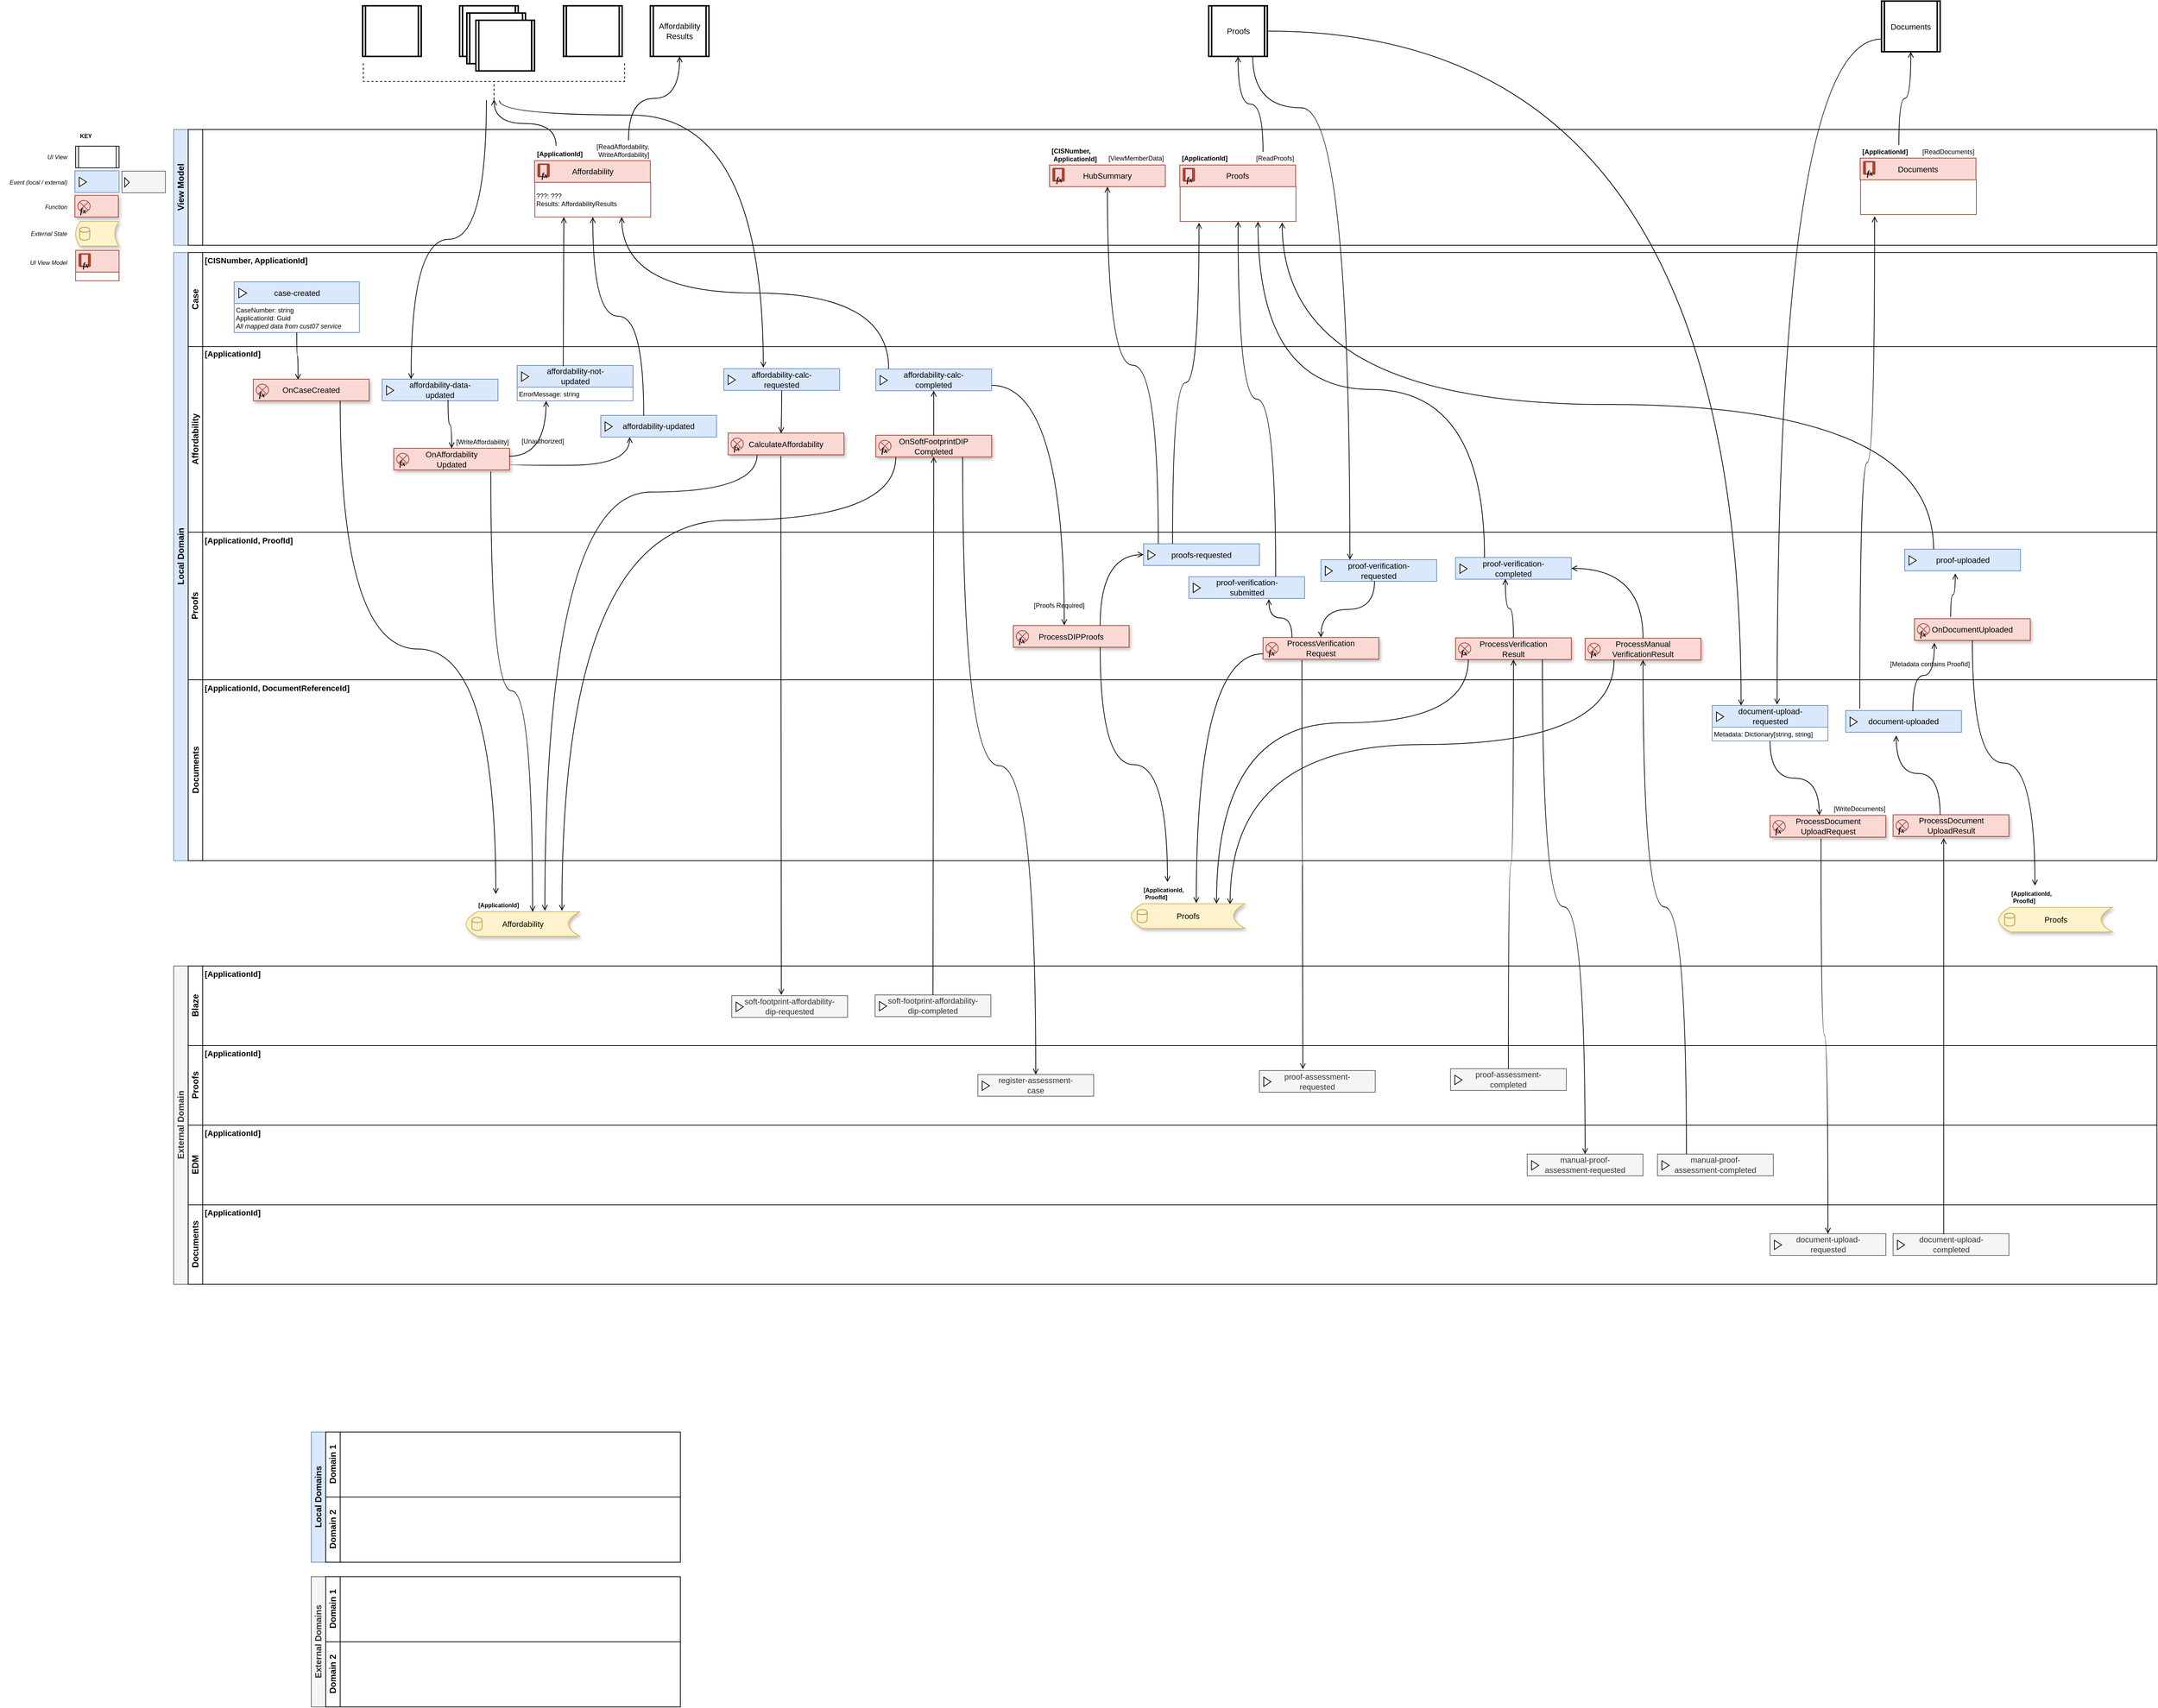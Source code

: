 <mxfile version="12.1.0" type="device" pages="3"><diagram id="_bTupxWOSv87JZfK-Mqx" name="Visual Notation"><mxGraphModel dx="1578" dy="1189" grid="1" gridSize="10" guides="1" tooltips="1" connect="1" arrows="1" fold="1" page="0" pageScale="1" pageWidth="827" pageHeight="1169" math="0" shadow="0"><root><mxCell id="0"/><mxCell id="1" parent="0"/><mxCell id="AFA0JzHO6r8hgCOqhJLP-1" value="Local Domain" style="swimlane;html=1;childLayout=stackLayout;resizeParent=1;resizeParentMax=0;horizontal=0;startSize=20;horizontalStack=0;fillColor=#dae8fc;strokeColor=#6c8ebf;" vertex="1" parent="1"><mxGeometry x="20" y="260" width="2740" height="840.5" as="geometry"/></mxCell><mxCell id="AFA0JzHO6r8hgCOqhJLP-2" value="Case" style="swimlane;html=1;startSize=20;horizontal=0;" vertex="1" parent="AFA0JzHO6r8hgCOqhJLP-1"><mxGeometry x="20" width="2720" height="130" as="geometry"/></mxCell><mxCell id="AFA0JzHO6r8hgCOqhJLP-3" value="[CISNumber, ApplicationId]" style="text;html=1;strokeColor=none;fillColor=none;align=left;verticalAlign=middle;whiteSpace=wrap;rounded=0;fontSize=11;fontStyle=1" vertex="1" parent="AFA0JzHO6r8hgCOqhJLP-2"><mxGeometry x="21" y="1" width="149" height="20" as="geometry"/></mxCell><mxCell id="AFA0JzHO6r8hgCOqhJLP-4" value="" style="group" vertex="1" connectable="0" parent="AFA0JzHO6r8hgCOqhJLP-2"><mxGeometry x="63.5" y="40.5" width="173" height="70" as="geometry"/></mxCell><mxCell id="AFA0JzHO6r8hgCOqhJLP-5" value="" style="group;fillColor=#b1ddf0;strokeColor=#10739e;" vertex="1" connectable="0" parent="AFA0JzHO6r8hgCOqhJLP-4"><mxGeometry width="173" height="30" as="geometry"/></mxCell><mxCell id="AFA0JzHO6r8hgCOqhJLP-6" value="case-created" style="html=1;whiteSpace=wrap;container=1;recursiveResize=0;collapsible=0;fontSize=11;fillColor=#dae8fc;strokeColor=#6c8ebf;" vertex="1" parent="AFA0JzHO6r8hgCOqhJLP-5"><mxGeometry width="173" height="30" as="geometry"/></mxCell><mxCell id="AFA0JzHO6r8hgCOqhJLP-7" value="" style="triangle;html=1;whiteSpace=wrap;" vertex="1" parent="AFA0JzHO6r8hgCOqhJLP-6"><mxGeometry x="6.488" y="9" width="10.812" height="13" as="geometry"/></mxCell><mxCell id="AFA0JzHO6r8hgCOqhJLP-8" value="&lt;font color=&quot;#000000&quot; style=&quot;font-size: 9px&quot;&gt;&lt;span style=&quot;font-size: 9px&quot;&gt;CaseNumber: string&lt;br&gt;ApplicationId: Guid&lt;br&gt;&lt;i&gt;All mapped data from cust07 service&lt;/i&gt;&lt;/span&gt;&lt;/font&gt;" style="whiteSpace=wrap;html=1;strokeColor=#6c8ebf;fillColor=none;fontSize=9;fontColor=#000000;align=left;" vertex="1" parent="AFA0JzHO6r8hgCOqhJLP-4"><mxGeometry y="30" width="173" height="40" as="geometry"/></mxCell><mxCell id="AFA0JzHO6r8hgCOqhJLP-9" style="edgeStyle=orthogonalEdgeStyle;orthogonalLoop=1;jettySize=auto;html=1;fontSize=11;endArrow=open;endFill=0;jumpStyle=none;jumpSize=6;curved=1;exitX=0.5;exitY=1;exitDx=0;exitDy=0;entryX=0.386;entryY=0.034;entryDx=0;entryDy=0;entryPerimeter=0;" edge="1" parent="AFA0JzHO6r8hgCOqhJLP-1" source="AFA0JzHO6r8hgCOqhJLP-8" target="AFA0JzHO6r8hgCOqhJLP-12"><mxGeometry relative="1" as="geometry"><mxPoint x="1311.588" y="680.941" as="sourcePoint"/><mxPoint x="1309.235" y="765.647" as="targetPoint"/></mxGeometry></mxCell><mxCell id="AFA0JzHO6r8hgCOqhJLP-10" value="Affordability" style="swimlane;html=1;startSize=20;horizontal=0;" vertex="1" parent="AFA0JzHO6r8hgCOqhJLP-1"><mxGeometry x="20" y="130" width="2720" height="256.5" as="geometry"><mxRectangle x="20" y="130" width="1180" height="80" as="alternateBounds"/></mxGeometry></mxCell><mxCell id="AFA0JzHO6r8hgCOqhJLP-11" value="[ApplicationId]" style="text;html=1;strokeColor=none;fillColor=none;align=left;verticalAlign=middle;whiteSpace=wrap;rounded=0;fontSize=11;fontStyle=1" vertex="1" parent="AFA0JzHO6r8hgCOqhJLP-10"><mxGeometry x="21" width="90" height="20" as="geometry"/></mxCell><mxCell id="AFA0JzHO6r8hgCOqhJLP-12" value="OnCaseCreated" style="html=1;whiteSpace=wrap;container=1;recursiveResize=0;collapsible=0;fontSize=11;fillColor=#fad9d5;strokeColor=#ae4132;shadow=1;" vertex="1" parent="AFA0JzHO6r8hgCOqhJLP-10"><mxGeometry x="90" y="45" width="160" height="30" as="geometry"/></mxCell><mxCell id="AFA0JzHO6r8hgCOqhJLP-13" value="" style="shape=sumEllipse;perimeter=ellipsePerimeter;whiteSpace=wrap;html=1;backgroundOutline=1;fillColor=#fad9d5;fontSize=11;align=left;strokeColor=#ae4132;" vertex="1" parent="AFA0JzHO6r8hgCOqhJLP-12"><mxGeometry x="4" y="7" width="17" height="16" as="geometry"/></mxCell><mxCell id="AFA0JzHO6r8hgCOqhJLP-14" value="&lt;font face=&quot;Times New Roman&quot; style=&quot;font-size: 10px;&quot;&gt;&lt;i style=&quot;font-size: 10px;&quot;&gt;&lt;b style=&quot;font-size: 10px;&quot;&gt;fx&lt;/b&gt;&lt;/i&gt;&lt;/font&gt;" style="text;html=1;strokeColor=none;fillColor=none;align=center;verticalAlign=middle;whiteSpace=wrap;rounded=0;fontSize=10;" vertex="1" parent="AFA0JzHO6r8hgCOqhJLP-12"><mxGeometry x="5.5" y="15" width="12" height="11" as="geometry"/></mxCell><mxCell id="AFA0JzHO6r8hgCOqhJLP-15" value="" style="group;fillColor=#b1ddf0;strokeColor=#10739e;" vertex="1" connectable="0" parent="AFA0JzHO6r8hgCOqhJLP-10"><mxGeometry x="268" y="45" width="160" height="30" as="geometry"/></mxCell><mxCell id="AFA0JzHO6r8hgCOqhJLP-16" value="affordability-data-&lt;br&gt;updated" style="html=1;whiteSpace=wrap;container=1;recursiveResize=0;collapsible=0;fontSize=11;fillColor=#dae8fc;strokeColor=#6c8ebf;" vertex="1" parent="AFA0JzHO6r8hgCOqhJLP-15"><mxGeometry width="160" height="30" as="geometry"/></mxCell><mxCell id="AFA0JzHO6r8hgCOqhJLP-17" value="" style="triangle;html=1;whiteSpace=wrap;" vertex="1" parent="AFA0JzHO6r8hgCOqhJLP-16"><mxGeometry x="6" y="9" width="10" height="13" as="geometry"/></mxCell><mxCell id="AFA0JzHO6r8hgCOqhJLP-18" value="OnAffordability&lt;br&gt;Updated" style="html=1;whiteSpace=wrap;container=1;recursiveResize=0;collapsible=0;fontSize=11;fillColor=#fad9d5;strokeColor=#ae4132;shadow=1;" vertex="1" parent="AFA0JzHO6r8hgCOqhJLP-10"><mxGeometry x="284" y="140.5" width="160" height="30" as="geometry"/></mxCell><mxCell id="AFA0JzHO6r8hgCOqhJLP-19" value="" style="shape=sumEllipse;perimeter=ellipsePerimeter;whiteSpace=wrap;html=1;backgroundOutline=1;fillColor=#fad9d5;fontSize=11;align=left;strokeColor=#ae4132;" vertex="1" parent="AFA0JzHO6r8hgCOqhJLP-18"><mxGeometry x="4" y="7" width="17" height="16" as="geometry"/></mxCell><mxCell id="AFA0JzHO6r8hgCOqhJLP-20" value="&lt;font face=&quot;Times New Roman&quot; style=&quot;font-size: 10px;&quot;&gt;&lt;i style=&quot;font-size: 10px;&quot;&gt;&lt;b style=&quot;font-size: 10px;&quot;&gt;fx&lt;/b&gt;&lt;/i&gt;&lt;/font&gt;" style="text;html=1;strokeColor=none;fillColor=none;align=center;verticalAlign=middle;whiteSpace=wrap;rounded=0;fontSize=10;" vertex="1" parent="AFA0JzHO6r8hgCOqhJLP-18"><mxGeometry x="5.5" y="15" width="12" height="11" as="geometry"/></mxCell><mxCell id="AFA0JzHO6r8hgCOqhJLP-21" style="edgeStyle=orthogonalEdgeStyle;orthogonalLoop=1;jettySize=auto;html=1;fontSize=11;endArrow=open;endFill=0;jumpStyle=none;jumpSize=6;curved=1;entryX=0.5;entryY=0;entryDx=0;entryDy=0;exitX=0.569;exitY=0.96;exitDx=0;exitDy=0;exitPerimeter=0;" edge="1" parent="AFA0JzHO6r8hgCOqhJLP-10" source="AFA0JzHO6r8hgCOqhJLP-16" target="AFA0JzHO6r8hgCOqhJLP-18"><mxGeometry relative="1" as="geometry"><mxPoint x="360" y="80" as="sourcePoint"/><mxPoint x="590.176" y="105" as="targetPoint"/></mxGeometry></mxCell><mxCell id="AFA0JzHO6r8hgCOqhJLP-22" style="edgeStyle=orthogonalEdgeStyle;orthogonalLoop=1;jettySize=auto;html=1;fontSize=11;endArrow=open;endFill=0;jumpStyle=none;jumpSize=6;curved=1;exitX=1;exitY=0.75;exitDx=0;exitDy=0;entryX=0.25;entryY=1;entryDx=0;entryDy=0;" edge="1" parent="AFA0JzHO6r8hgCOqhJLP-10" source="AFA0JzHO6r8hgCOqhJLP-18" target="AFA0JzHO6r8hgCOqhJLP-29"><mxGeometry relative="1" as="geometry"><mxPoint x="721.667" y="137" as="sourcePoint"/><mxPoint x="659" y="158" as="targetPoint"/><Array as="points"><mxPoint x="610" y="164"/></Array></mxGeometry></mxCell><mxCell id="AFA0JzHO6r8hgCOqhJLP-23" value="" style="group" vertex="1" connectable="0" parent="AFA0JzHO6r8hgCOqhJLP-10"><mxGeometry x="454.5" y="26" width="160" height="49" as="geometry"/></mxCell><mxCell id="AFA0JzHO6r8hgCOqhJLP-24" value="" style="group;fillColor=#b1ddf0;strokeColor=#10739e;" vertex="1" connectable="0" parent="AFA0JzHO6r8hgCOqhJLP-23"><mxGeometry width="160" height="30" as="geometry"/></mxCell><mxCell id="AFA0JzHO6r8hgCOqhJLP-25" value="affordability-not-&lt;br&gt;updated" style="html=1;whiteSpace=wrap;container=1;recursiveResize=0;collapsible=0;fontSize=11;fillColor=#dae8fc;strokeColor=#6c8ebf;" vertex="1" parent="AFA0JzHO6r8hgCOqhJLP-24"><mxGeometry width="160" height="30" as="geometry"/></mxCell><mxCell id="AFA0JzHO6r8hgCOqhJLP-26" value="" style="triangle;html=1;whiteSpace=wrap;" vertex="1" parent="AFA0JzHO6r8hgCOqhJLP-25"><mxGeometry x="6" y="9" width="10" height="13" as="geometry"/></mxCell><mxCell id="AFA0JzHO6r8hgCOqhJLP-27" value="ErrorMessage: string" style="whiteSpace=wrap;html=1;strokeColor=#6c8ebf;fillColor=none;fontSize=9;fontColor=#000000;align=left;" vertex="1" parent="AFA0JzHO6r8hgCOqhJLP-23"><mxGeometry y="30" width="160" height="19" as="geometry"/></mxCell><mxCell id="AFA0JzHO6r8hgCOqhJLP-28" value="" style="group;fillColor=#b1ddf0;strokeColor=#10739e;" vertex="1" connectable="0" parent="AFA0JzHO6r8hgCOqhJLP-10"><mxGeometry x="570" y="95" width="160" height="30" as="geometry"/></mxCell><mxCell id="AFA0JzHO6r8hgCOqhJLP-29" value="affordability-updated" style="html=1;whiteSpace=wrap;container=1;recursiveResize=0;collapsible=0;fontSize=11;fillColor=#dae8fc;strokeColor=#6c8ebf;" vertex="1" parent="AFA0JzHO6r8hgCOqhJLP-28"><mxGeometry width="160" height="30" as="geometry"/></mxCell><mxCell id="AFA0JzHO6r8hgCOqhJLP-30" value="" style="triangle;html=1;whiteSpace=wrap;" vertex="1" parent="AFA0JzHO6r8hgCOqhJLP-29"><mxGeometry x="6" y="9" width="10" height="13" as="geometry"/></mxCell><mxCell id="AFA0JzHO6r8hgCOqhJLP-31" style="edgeStyle=orthogonalEdgeStyle;orthogonalLoop=1;jettySize=auto;html=1;fontSize=11;endArrow=open;endFill=0;jumpStyle=none;jumpSize=6;curved=1;exitX=0.995;exitY=0.368;exitDx=0;exitDy=0;entryX=0.25;entryY=1;entryDx=0;entryDy=0;exitPerimeter=0;" edge="1" parent="AFA0JzHO6r8hgCOqhJLP-10" source="AFA0JzHO6r8hgCOqhJLP-18" target="AFA0JzHO6r8hgCOqhJLP-27"><mxGeometry relative="1" as="geometry"><mxPoint x="454" y="173" as="sourcePoint"/><mxPoint x="614" y="134" as="targetPoint"/></mxGeometry></mxCell><mxCell id="AFA0JzHO6r8hgCOqhJLP-32" value="[Unauthorized]" style="text;html=1;strokeColor=none;fillColor=none;align=center;verticalAlign=middle;whiteSpace=wrap;rounded=0;fontSize=9;fontColor=#000000;" vertex="1" parent="AFA0JzHO6r8hgCOqhJLP-10"><mxGeometry x="454.5" y="121" width="70" height="20" as="geometry"/></mxCell><mxCell id="AFA0JzHO6r8hgCOqhJLP-33" value="" style="group;fillColor=#b1ddf0;strokeColor=#10739e;" vertex="1" connectable="0" parent="AFA0JzHO6r8hgCOqhJLP-10"><mxGeometry x="740" y="30.5" width="160" height="30" as="geometry"/></mxCell><mxCell id="AFA0JzHO6r8hgCOqhJLP-34" value="affordability-calc-&lt;br&gt;requested" style="html=1;whiteSpace=wrap;container=1;recursiveResize=0;collapsible=0;fontSize=11;fillColor=#dae8fc;strokeColor=#6c8ebf;" vertex="1" parent="AFA0JzHO6r8hgCOqhJLP-33"><mxGeometry width="160" height="30" as="geometry"/></mxCell><mxCell id="AFA0JzHO6r8hgCOqhJLP-35" value="" style="triangle;html=1;whiteSpace=wrap;" vertex="1" parent="AFA0JzHO6r8hgCOqhJLP-34"><mxGeometry x="6" y="9" width="10" height="13" as="geometry"/></mxCell><mxCell id="AFA0JzHO6r8hgCOqhJLP-36" value="CalculateAffordability" style="html=1;whiteSpace=wrap;container=1;recursiveResize=0;collapsible=0;fontSize=11;fillColor=#fad9d5;strokeColor=#ae4132;shadow=1;" vertex="1" parent="AFA0JzHO6r8hgCOqhJLP-10"><mxGeometry x="746" y="119.5" width="160" height="30" as="geometry"/></mxCell><mxCell id="AFA0JzHO6r8hgCOqhJLP-37" value="" style="shape=sumEllipse;perimeter=ellipsePerimeter;whiteSpace=wrap;html=1;backgroundOutline=1;fillColor=#fad9d5;fontSize=11;align=left;strokeColor=#ae4132;" vertex="1" parent="AFA0JzHO6r8hgCOqhJLP-36"><mxGeometry x="4" y="7" width="17" height="16" as="geometry"/></mxCell><mxCell id="AFA0JzHO6r8hgCOqhJLP-38" value="&lt;font face=&quot;Times New Roman&quot; style=&quot;font-size: 10px;&quot;&gt;&lt;i style=&quot;font-size: 10px;&quot;&gt;&lt;b style=&quot;font-size: 10px;&quot;&gt;fx&lt;/b&gt;&lt;/i&gt;&lt;/font&gt;" style="text;html=1;strokeColor=none;fillColor=none;align=center;verticalAlign=middle;whiteSpace=wrap;rounded=0;fontSize=10;" vertex="1" parent="AFA0JzHO6r8hgCOqhJLP-36"><mxGeometry x="5.5" y="15" width="12" height="11" as="geometry"/></mxCell><mxCell id="AFA0JzHO6r8hgCOqhJLP-39" style="edgeStyle=orthogonalEdgeStyle;orthogonalLoop=1;jettySize=auto;html=1;fontSize=11;endArrow=open;endFill=0;jumpStyle=none;jumpSize=6;curved=1;entryX=0.457;entryY=0.008;entryDx=0;entryDy=0;entryPerimeter=0;" edge="1" parent="AFA0JzHO6r8hgCOqhJLP-10" source="AFA0JzHO6r8hgCOqhJLP-34" target="AFA0JzHO6r8hgCOqhJLP-36"><mxGeometry relative="1" as="geometry"><mxPoint x="372.579" y="86.579" as="sourcePoint"/><mxPoint x="373.632" y="150.789" as="targetPoint"/></mxGeometry></mxCell><mxCell id="AFA0JzHO6r8hgCOqhJLP-40" value="" style="group;fillColor=#b1ddf0;strokeColor=#10739e;" vertex="1" connectable="0" parent="AFA0JzHO6r8hgCOqhJLP-10"><mxGeometry x="950" y="31" width="160" height="30" as="geometry"/></mxCell><mxCell id="AFA0JzHO6r8hgCOqhJLP-41" value="affordability-calc-&lt;br&gt;completed" style="html=1;whiteSpace=wrap;container=1;recursiveResize=0;collapsible=0;fontSize=11;fillColor=#dae8fc;strokeColor=#6c8ebf;" vertex="1" parent="AFA0JzHO6r8hgCOqhJLP-40"><mxGeometry width="160" height="30" as="geometry"/></mxCell><mxCell id="AFA0JzHO6r8hgCOqhJLP-42" value="" style="triangle;html=1;whiteSpace=wrap;" vertex="1" parent="AFA0JzHO6r8hgCOqhJLP-41"><mxGeometry x="6" y="9" width="10" height="13" as="geometry"/></mxCell><mxCell id="AFA0JzHO6r8hgCOqhJLP-43" value="OnSoftFootprintDIP&lt;br&gt;Completed" style="html=1;whiteSpace=wrap;container=1;recursiveResize=0;collapsible=0;fontSize=11;fillColor=#fad9d5;strokeColor=#ae4132;shadow=1;" vertex="1" parent="AFA0JzHO6r8hgCOqhJLP-10"><mxGeometry x="950" y="122.5" width="160" height="30" as="geometry"/></mxCell><mxCell id="AFA0JzHO6r8hgCOqhJLP-44" value="" style="shape=sumEllipse;perimeter=ellipsePerimeter;whiteSpace=wrap;html=1;backgroundOutline=1;fillColor=#fad9d5;fontSize=11;align=left;strokeColor=#ae4132;" vertex="1" parent="AFA0JzHO6r8hgCOqhJLP-43"><mxGeometry x="4" y="7" width="17" height="16" as="geometry"/></mxCell><mxCell id="AFA0JzHO6r8hgCOqhJLP-45" value="&lt;font face=&quot;Times New Roman&quot; style=&quot;font-size: 10px;&quot;&gt;&lt;i style=&quot;font-size: 10px;&quot;&gt;&lt;b style=&quot;font-size: 10px;&quot;&gt;fx&lt;/b&gt;&lt;/i&gt;&lt;/font&gt;" style="text;html=1;strokeColor=none;fillColor=none;align=center;verticalAlign=middle;whiteSpace=wrap;rounded=0;fontSize=10;" vertex="1" parent="AFA0JzHO6r8hgCOqhJLP-43"><mxGeometry x="5.5" y="15" width="12" height="11" as="geometry"/></mxCell><mxCell id="AFA0JzHO6r8hgCOqhJLP-46" style="edgeStyle=orthogonalEdgeStyle;orthogonalLoop=1;jettySize=auto;html=1;fontSize=11;endArrow=open;endFill=0;jumpStyle=none;jumpSize=6;curved=1;entryX=0.5;entryY=1;entryDx=0;entryDy=0;exitX=0.5;exitY=0;exitDx=0;exitDy=0;" edge="1" parent="AFA0JzHO6r8hgCOqhJLP-10" source="AFA0JzHO6r8hgCOqhJLP-43" target="AFA0JzHO6r8hgCOqhJLP-41"><mxGeometry relative="1" as="geometry"><mxPoint x="1030" y="110" as="sourcePoint"/><mxPoint x="1060" y="80" as="targetPoint"/></mxGeometry></mxCell><mxCell id="AFA0JzHO6r8hgCOqhJLP-47" style="edgeStyle=orthogonalEdgeStyle;orthogonalLoop=1;jettySize=auto;html=1;fontSize=11;endArrow=open;endFill=0;jumpStyle=none;jumpSize=6;curved=1;entryX=0.44;entryY=-0.012;entryDx=0;entryDy=0;exitX=1;exitY=0.75;exitDx=0;exitDy=0;entryPerimeter=0;" edge="1" parent="AFA0JzHO6r8hgCOqhJLP-1" source="AFA0JzHO6r8hgCOqhJLP-41" target="AFA0JzHO6r8hgCOqhJLP-50"><mxGeometry relative="1" as="geometry"><mxPoint x="1060.088" y="262.879" as="sourcePoint"/><mxPoint x="1060.088" y="201.341" as="targetPoint"/></mxGeometry></mxCell><mxCell id="AFA0JzHO6r8hgCOqhJLP-48" value="Proofs" style="swimlane;html=1;startSize=20;horizontal=0;" vertex="1" parent="AFA0JzHO6r8hgCOqhJLP-1"><mxGeometry x="20" y="386.5" width="2720" height="204" as="geometry"/></mxCell><mxCell id="AFA0JzHO6r8hgCOqhJLP-49" value="[ApplicationId, ProofId]" style="text;html=1;strokeColor=none;fillColor=none;align=left;verticalAlign=middle;whiteSpace=wrap;rounded=0;fontSize=11;fontStyle=1" vertex="1" parent="AFA0JzHO6r8hgCOqhJLP-48"><mxGeometry x="21" y="1" width="139" height="20" as="geometry"/></mxCell><mxCell id="AFA0JzHO6r8hgCOqhJLP-50" value="ProcessDIPProofs" style="html=1;whiteSpace=wrap;container=1;recursiveResize=0;collapsible=0;fontSize=11;fillColor=#fad9d5;strokeColor=#ae4132;shadow=1;" vertex="1" parent="AFA0JzHO6r8hgCOqhJLP-48"><mxGeometry x="1140" y="129" width="160" height="30" as="geometry"/></mxCell><mxCell id="AFA0JzHO6r8hgCOqhJLP-51" value="" style="shape=sumEllipse;perimeter=ellipsePerimeter;whiteSpace=wrap;html=1;backgroundOutline=1;fillColor=#fad9d5;fontSize=11;align=left;strokeColor=#ae4132;" vertex="1" parent="AFA0JzHO6r8hgCOqhJLP-50"><mxGeometry x="4" y="7" width="17" height="16" as="geometry"/></mxCell><mxCell id="AFA0JzHO6r8hgCOqhJLP-52" value="&lt;font face=&quot;Times New Roman&quot; style=&quot;font-size: 10px;&quot;&gt;&lt;i style=&quot;font-size: 10px;&quot;&gt;&lt;b style=&quot;font-size: 10px;&quot;&gt;fx&lt;/b&gt;&lt;/i&gt;&lt;/font&gt;" style="text;html=1;strokeColor=none;fillColor=none;align=center;verticalAlign=middle;whiteSpace=wrap;rounded=0;fontSize=10;" vertex="1" parent="AFA0JzHO6r8hgCOqhJLP-50"><mxGeometry x="5.5" y="15" width="12" height="11" as="geometry"/></mxCell><mxCell id="AFA0JzHO6r8hgCOqhJLP-53" value="[Proofs Required]" style="text;html=1;strokeColor=none;fillColor=none;align=center;verticalAlign=middle;whiteSpace=wrap;rounded=0;fontSize=9;fontColor=#000000;" vertex="1" parent="AFA0JzHO6r8hgCOqhJLP-48"><mxGeometry x="1163" y="91.5" width="81" height="20" as="geometry"/></mxCell><mxCell id="AFA0JzHO6r8hgCOqhJLP-54" value="" style="group;fillColor=#b1ddf0;strokeColor=#10739e;" vertex="1" connectable="0" parent="AFA0JzHO6r8hgCOqhJLP-48"><mxGeometry x="1320" y="16" width="160" height="30" as="geometry"/></mxCell><mxCell id="AFA0JzHO6r8hgCOqhJLP-55" value="proofs-requested" style="html=1;whiteSpace=wrap;container=1;recursiveResize=0;collapsible=0;fontSize=11;fillColor=#dae8fc;strokeColor=#6c8ebf;" vertex="1" parent="AFA0JzHO6r8hgCOqhJLP-54"><mxGeometry width="160" height="30" as="geometry"/></mxCell><mxCell id="AFA0JzHO6r8hgCOqhJLP-56" value="" style="triangle;html=1;whiteSpace=wrap;" vertex="1" parent="AFA0JzHO6r8hgCOqhJLP-55"><mxGeometry x="6" y="9" width="10" height="13" as="geometry"/></mxCell><mxCell id="AFA0JzHO6r8hgCOqhJLP-57" style="edgeStyle=orthogonalEdgeStyle;orthogonalLoop=1;jettySize=auto;html=1;fontSize=11;endArrow=open;endFill=0;jumpStyle=none;jumpSize=6;curved=1;entryX=0;entryY=0.5;entryDx=0;entryDy=0;exitX=0.75;exitY=0;exitDx=0;exitDy=0;" edge="1" parent="AFA0JzHO6r8hgCOqhJLP-48" source="AFA0JzHO6r8hgCOqhJLP-50" target="AFA0JzHO6r8hgCOqhJLP-55"><mxGeometry relative="1" as="geometry"><mxPoint x="1040.088" y="-123.621" as="sourcePoint"/><mxPoint x="1040.088" y="-185.159" as="targetPoint"/></mxGeometry></mxCell><mxCell id="AFA0JzHO6r8hgCOqhJLP-58" value="" style="group;fillColor=#b1ddf0;strokeColor=#10739e;" vertex="1" connectable="0" parent="AFA0JzHO6r8hgCOqhJLP-48"><mxGeometry x="1565" y="38" width="160" height="30" as="geometry"/></mxCell><mxCell id="AFA0JzHO6r8hgCOqhJLP-59" value="proof-verification-&lt;br&gt;requested" style="html=1;whiteSpace=wrap;container=1;recursiveResize=0;collapsible=0;fontSize=11;fillColor=#dae8fc;strokeColor=#6c8ebf;" vertex="1" parent="AFA0JzHO6r8hgCOqhJLP-58"><mxGeometry width="160" height="30" as="geometry"/></mxCell><mxCell id="AFA0JzHO6r8hgCOqhJLP-60" value="" style="triangle;html=1;whiteSpace=wrap;" vertex="1" parent="AFA0JzHO6r8hgCOqhJLP-59"><mxGeometry x="6" y="9" width="10" height="13" as="geometry"/></mxCell><mxCell id="AFA0JzHO6r8hgCOqhJLP-61" value="ProcessVerification&lt;br&gt;Request" style="html=1;whiteSpace=wrap;container=1;recursiveResize=0;collapsible=0;fontSize=11;fillColor=#fad9d5;strokeColor=#ae4132;shadow=1;" vertex="1" parent="AFA0JzHO6r8hgCOqhJLP-48"><mxGeometry x="1485" y="145.5" width="160" height="30" as="geometry"/></mxCell><mxCell id="AFA0JzHO6r8hgCOqhJLP-62" value="" style="shape=sumEllipse;perimeter=ellipsePerimeter;whiteSpace=wrap;html=1;backgroundOutline=1;fillColor=#fad9d5;fontSize=11;align=left;strokeColor=#ae4132;" vertex="1" parent="AFA0JzHO6r8hgCOqhJLP-61"><mxGeometry x="4" y="7" width="17" height="16" as="geometry"/></mxCell><mxCell id="AFA0JzHO6r8hgCOqhJLP-63" value="&lt;font face=&quot;Times New Roman&quot; style=&quot;font-size: 10px;&quot;&gt;&lt;i style=&quot;font-size: 10px;&quot;&gt;&lt;b style=&quot;font-size: 10px;&quot;&gt;fx&lt;/b&gt;&lt;/i&gt;&lt;/font&gt;" style="text;html=1;strokeColor=none;fillColor=none;align=center;verticalAlign=middle;whiteSpace=wrap;rounded=0;fontSize=10;" vertex="1" parent="AFA0JzHO6r8hgCOqhJLP-61"><mxGeometry x="5.5" y="15" width="12" height="11" as="geometry"/></mxCell><mxCell id="AFA0JzHO6r8hgCOqhJLP-64" style="edgeStyle=orthogonalEdgeStyle;orthogonalLoop=1;jettySize=auto;html=1;fontSize=11;endArrow=open;endFill=0;jumpStyle=none;jumpSize=6;curved=1;entryX=0.5;entryY=0;entryDx=0;entryDy=0;exitX=0.463;exitY=0.984;exitDx=0;exitDy=0;exitPerimeter=0;" edge="1" parent="AFA0JzHO6r8hgCOqhJLP-48" source="AFA0JzHO6r8hgCOqhJLP-59" target="AFA0JzHO6r8hgCOqhJLP-61"><mxGeometry relative="1" as="geometry"><mxPoint x="1650" y="90.5" as="sourcePoint"/><mxPoint x="1446.029" y="93.112" as="targetPoint"/></mxGeometry></mxCell><mxCell id="AFA0JzHO6r8hgCOqhJLP-65" value="" style="group;fillColor=#b1ddf0;strokeColor=#10739e;" vertex="1" connectable="0" parent="AFA0JzHO6r8hgCOqhJLP-48"><mxGeometry x="1382.5" y="61.5" width="160" height="30" as="geometry"/></mxCell><mxCell id="AFA0JzHO6r8hgCOqhJLP-66" value="proof-verification-&lt;br&gt;submitted" style="html=1;whiteSpace=wrap;container=1;recursiveResize=0;collapsible=0;fontSize=11;fillColor=#dae8fc;strokeColor=#6c8ebf;" vertex="1" parent="AFA0JzHO6r8hgCOqhJLP-65"><mxGeometry width="160" height="30" as="geometry"/></mxCell><mxCell id="AFA0JzHO6r8hgCOqhJLP-67" value="" style="triangle;html=1;whiteSpace=wrap;" vertex="1" parent="AFA0JzHO6r8hgCOqhJLP-66"><mxGeometry x="6" y="9" width="10" height="13" as="geometry"/></mxCell><mxCell id="AFA0JzHO6r8hgCOqhJLP-68" style="edgeStyle=orthogonalEdgeStyle;orthogonalLoop=1;jettySize=auto;html=1;fontSize=11;endArrow=open;endFill=0;jumpStyle=none;jumpSize=6;curved=1;exitX=0.25;exitY=0;exitDx=0;exitDy=0;entryX=0.691;entryY=1.035;entryDx=0;entryDy=0;entryPerimeter=0;" edge="1" parent="AFA0JzHO6r8hgCOqhJLP-48" source="AFA0JzHO6r8hgCOqhJLP-61" target="AFA0JzHO6r8hgCOqhJLP-66"><mxGeometry relative="1" as="geometry"><mxPoint x="1648.545" y="77.909" as="sourcePoint"/><mxPoint x="1430" y="123.5" as="targetPoint"/></mxGeometry></mxCell><mxCell id="AFA0JzHO6r8hgCOqhJLP-69" value="ProcessVerification&lt;br&gt;Result" style="html=1;whiteSpace=wrap;container=1;recursiveResize=0;collapsible=0;fontSize=11;fillColor=#fad9d5;strokeColor=#ae4132;shadow=1;" vertex="1" parent="AFA0JzHO6r8hgCOqhJLP-48"><mxGeometry x="1751" y="146" width="160" height="30" as="geometry"/></mxCell><mxCell id="AFA0JzHO6r8hgCOqhJLP-70" value="" style="shape=sumEllipse;perimeter=ellipsePerimeter;whiteSpace=wrap;html=1;backgroundOutline=1;fillColor=#fad9d5;fontSize=11;align=left;strokeColor=#ae4132;" vertex="1" parent="AFA0JzHO6r8hgCOqhJLP-69"><mxGeometry x="4" y="7" width="17" height="16" as="geometry"/></mxCell><mxCell id="AFA0JzHO6r8hgCOqhJLP-71" value="&lt;font face=&quot;Times New Roman&quot; style=&quot;font-size: 10px;&quot;&gt;&lt;i style=&quot;font-size: 10px;&quot;&gt;&lt;b style=&quot;font-size: 10px;&quot;&gt;fx&lt;/b&gt;&lt;/i&gt;&lt;/font&gt;" style="text;html=1;strokeColor=none;fillColor=none;align=center;verticalAlign=middle;whiteSpace=wrap;rounded=0;fontSize=10;" vertex="1" parent="AFA0JzHO6r8hgCOqhJLP-69"><mxGeometry x="5.5" y="15" width="12" height="11" as="geometry"/></mxCell><mxCell id="AFA0JzHO6r8hgCOqhJLP-72" value="" style="group;fillColor=#b1ddf0;strokeColor=#10739e;" vertex="1" connectable="0" parent="AFA0JzHO6r8hgCOqhJLP-48"><mxGeometry x="1751" y="35" width="160" height="30" as="geometry"/></mxCell><mxCell id="AFA0JzHO6r8hgCOqhJLP-73" value="proof-verification-&lt;br&gt;completed" style="html=1;whiteSpace=wrap;container=1;recursiveResize=0;collapsible=0;fontSize=11;fillColor=#dae8fc;strokeColor=#6c8ebf;" vertex="1" parent="AFA0JzHO6r8hgCOqhJLP-72"><mxGeometry width="160" height="30" as="geometry"/></mxCell><mxCell id="AFA0JzHO6r8hgCOqhJLP-74" value="" style="triangle;html=1;whiteSpace=wrap;" vertex="1" parent="AFA0JzHO6r8hgCOqhJLP-73"><mxGeometry x="6" y="9" width="10" height="13" as="geometry"/></mxCell><mxCell id="AFA0JzHO6r8hgCOqhJLP-75" style="edgeStyle=orthogonalEdgeStyle;orthogonalLoop=1;jettySize=auto;html=1;fontSize=11;endArrow=open;endFill=0;jumpStyle=none;jumpSize=6;curved=1;entryX=0.43;entryY=0.984;entryDx=0;entryDy=0;exitX=0.5;exitY=0;exitDx=0;exitDy=0;entryPerimeter=0;" edge="1" parent="AFA0JzHO6r8hgCOqhJLP-48" source="AFA0JzHO6r8hgCOqhJLP-69" target="AFA0JzHO6r8hgCOqhJLP-73"><mxGeometry relative="1" as="geometry"><mxPoint x="1648.545" y="77.909" as="sourcePoint"/><mxPoint x="1574.682" y="155.182" as="targetPoint"/></mxGeometry></mxCell><mxCell id="AFA0JzHO6r8hgCOqhJLP-76" value="ProcessManual&lt;br&gt;VerificationResult" style="html=1;whiteSpace=wrap;container=1;recursiveResize=0;collapsible=0;fontSize=11;fillColor=#fad9d5;strokeColor=#ae4132;shadow=1;" vertex="1" parent="AFA0JzHO6r8hgCOqhJLP-48"><mxGeometry x="1930" y="146.5" width="160" height="30" as="geometry"/></mxCell><mxCell id="AFA0JzHO6r8hgCOqhJLP-77" value="" style="shape=sumEllipse;perimeter=ellipsePerimeter;whiteSpace=wrap;html=1;backgroundOutline=1;fillColor=#fad9d5;fontSize=11;align=left;strokeColor=#ae4132;" vertex="1" parent="AFA0JzHO6r8hgCOqhJLP-76"><mxGeometry x="4" y="7" width="17" height="16" as="geometry"/></mxCell><mxCell id="AFA0JzHO6r8hgCOqhJLP-78" value="&lt;font face=&quot;Times New Roman&quot; style=&quot;font-size: 10px;&quot;&gt;&lt;i style=&quot;font-size: 10px;&quot;&gt;&lt;b style=&quot;font-size: 10px;&quot;&gt;fx&lt;/b&gt;&lt;/i&gt;&lt;/font&gt;" style="text;html=1;strokeColor=none;fillColor=none;align=center;verticalAlign=middle;whiteSpace=wrap;rounded=0;fontSize=10;" vertex="1" parent="AFA0JzHO6r8hgCOqhJLP-76"><mxGeometry x="5.5" y="15" width="12" height="11" as="geometry"/></mxCell><mxCell id="AFA0JzHO6r8hgCOqhJLP-79" style="edgeStyle=orthogonalEdgeStyle;orthogonalLoop=1;jettySize=auto;html=1;fontSize=11;endArrow=open;endFill=0;jumpStyle=none;jumpSize=6;curved=1;entryX=1;entryY=0.5;entryDx=0;entryDy=0;exitX=0.5;exitY=0;exitDx=0;exitDy=0;" edge="1" parent="AFA0JzHO6r8hgCOqhJLP-48" source="AFA0JzHO6r8hgCOqhJLP-76" target="AFA0JzHO6r8hgCOqhJLP-73"><mxGeometry relative="1" as="geometry"><mxPoint x="2019.938" y="119.312" as="sourcePoint"/><mxPoint x="2009" y="38.062" as="targetPoint"/></mxGeometry></mxCell><mxCell id="AFA0JzHO6r8hgCOqhJLP-80" value="OnDocumentUploaded" style="html=1;whiteSpace=wrap;container=1;recursiveResize=0;collapsible=0;fontSize=11;fillColor=#fad9d5;strokeColor=#ae4132;shadow=1;" vertex="1" parent="AFA0JzHO6r8hgCOqhJLP-48"><mxGeometry x="2385" y="119.5" width="160" height="30" as="geometry"/></mxCell><mxCell id="AFA0JzHO6r8hgCOqhJLP-81" value="" style="shape=sumEllipse;perimeter=ellipsePerimeter;whiteSpace=wrap;html=1;backgroundOutline=1;fillColor=#fad9d5;fontSize=11;align=left;strokeColor=#ae4132;" vertex="1" parent="AFA0JzHO6r8hgCOqhJLP-80"><mxGeometry x="4" y="7" width="17" height="16" as="geometry"/></mxCell><mxCell id="AFA0JzHO6r8hgCOqhJLP-82" value="&lt;font face=&quot;Times New Roman&quot; style=&quot;font-size: 10px;&quot;&gt;&lt;i style=&quot;font-size: 10px;&quot;&gt;&lt;b style=&quot;font-size: 10px;&quot;&gt;fx&lt;/b&gt;&lt;/i&gt;&lt;/font&gt;" style="text;html=1;strokeColor=none;fillColor=none;align=center;verticalAlign=middle;whiteSpace=wrap;rounded=0;fontSize=10;" vertex="1" parent="AFA0JzHO6r8hgCOqhJLP-80"><mxGeometry x="5.5" y="15" width="12" height="11" as="geometry"/></mxCell><mxCell id="AFA0JzHO6r8hgCOqhJLP-83" value="[Metadata contains ProofId]" style="text;html=1;strokeColor=none;fillColor=none;align=center;verticalAlign=middle;whiteSpace=wrap;rounded=0;fontSize=9;fontColor=#000000;" vertex="1" parent="AFA0JzHO6r8hgCOqhJLP-48"><mxGeometry x="2347.5" y="172.5" width="117" height="20" as="geometry"/></mxCell><mxCell id="AFA0JzHO6r8hgCOqhJLP-84" value="" style="group;fillColor=#b1ddf0;strokeColor=#10739e;" vertex="1" connectable="0" parent="AFA0JzHO6r8hgCOqhJLP-48"><mxGeometry x="2371.5" y="23.5" width="160" height="30" as="geometry"/></mxCell><mxCell id="AFA0JzHO6r8hgCOqhJLP-85" value="proof-uploaded" style="html=1;whiteSpace=wrap;container=1;recursiveResize=0;collapsible=0;fontSize=11;fillColor=#dae8fc;strokeColor=#6c8ebf;" vertex="1" parent="AFA0JzHO6r8hgCOqhJLP-84"><mxGeometry width="160" height="30" as="geometry"/></mxCell><mxCell id="AFA0JzHO6r8hgCOqhJLP-86" value="" style="triangle;html=1;whiteSpace=wrap;" vertex="1" parent="AFA0JzHO6r8hgCOqhJLP-85"><mxGeometry x="6" y="9" width="10" height="13" as="geometry"/></mxCell><mxCell id="AFA0JzHO6r8hgCOqhJLP-87" style="edgeStyle=orthogonalEdgeStyle;orthogonalLoop=1;jettySize=auto;html=1;fontSize=11;endArrow=open;endFill=0;jumpStyle=none;jumpSize=6;curved=1;exitX=0.313;exitY=-0.081;exitDx=0;exitDy=0;entryX=0.437;entryY=1.119;entryDx=0;entryDy=0;entryPerimeter=0;exitPerimeter=0;" edge="1" parent="AFA0JzHO6r8hgCOqhJLP-48" source="AFA0JzHO6r8hgCOqhJLP-80" target="AFA0JzHO6r8hgCOqhJLP-85"><mxGeometry relative="1" as="geometry"><mxPoint x="2392.364" y="257.864" as="sourcePoint"/><mxPoint x="2422.364" y="163.318" as="targetPoint"/></mxGeometry></mxCell><mxCell id="AFA0JzHO6r8hgCOqhJLP-88" value="Documents" style="swimlane;html=1;startSize=20;horizontal=0;" vertex="1" parent="AFA0JzHO6r8hgCOqhJLP-1"><mxGeometry x="20" y="590.5" width="2720" height="250" as="geometry"/></mxCell><mxCell id="AFA0JzHO6r8hgCOqhJLP-89" value="[ApplicationId, DocumentReferenceId]" style="text;html=1;strokeColor=none;fillColor=none;align=left;verticalAlign=middle;whiteSpace=wrap;rounded=0;fontSize=11;fontStyle=1" vertex="1" parent="AFA0JzHO6r8hgCOqhJLP-88"><mxGeometry x="21" y="1" width="209" height="20" as="geometry"/></mxCell><mxCell id="AFA0JzHO6r8hgCOqhJLP-90" style="edgeStyle=orthogonalEdgeStyle;orthogonalLoop=1;jettySize=auto;html=1;fontSize=11;endArrow=open;endFill=0;jumpStyle=none;jumpSize=6;curved=1;exitX=0.5;exitY=1;exitDx=0;exitDy=0;entryX=0.425;entryY=-0.004;entryDx=0;entryDy=0;entryPerimeter=0;" edge="1" parent="AFA0JzHO6r8hgCOqhJLP-88" source="AFA0JzHO6r8hgCOqhJLP-95" target="AFA0JzHO6r8hgCOqhJLP-97"><mxGeometry relative="1" as="geometry"><mxPoint x="2170" y="181.5" as="sourcePoint"/><mxPoint x="2230" y="136.5" as="targetPoint"/></mxGeometry></mxCell><mxCell id="AFA0JzHO6r8hgCOqhJLP-91" value="" style="group" vertex="1" connectable="0" parent="AFA0JzHO6r8hgCOqhJLP-88"><mxGeometry x="2105.5" y="35.5" width="160" height="49" as="geometry"/></mxCell><mxCell id="AFA0JzHO6r8hgCOqhJLP-92" value="" style="group;fillColor=#b1ddf0;strokeColor=#10739e;" vertex="1" connectable="0" parent="AFA0JzHO6r8hgCOqhJLP-91"><mxGeometry width="160" height="30" as="geometry"/></mxCell><mxCell id="AFA0JzHO6r8hgCOqhJLP-93" value="document-upload-&lt;br&gt;requested" style="html=1;whiteSpace=wrap;container=1;recursiveResize=0;collapsible=0;fontSize=11;fillColor=#dae8fc;strokeColor=#6c8ebf;" vertex="1" parent="AFA0JzHO6r8hgCOqhJLP-92"><mxGeometry width="160" height="30" as="geometry"/></mxCell><mxCell id="AFA0JzHO6r8hgCOqhJLP-94" value="" style="triangle;html=1;whiteSpace=wrap;" vertex="1" parent="AFA0JzHO6r8hgCOqhJLP-93"><mxGeometry x="6" y="9" width="10" height="13" as="geometry"/></mxCell><mxCell id="AFA0JzHO6r8hgCOqhJLP-95" value="Metadata: Dictionary[string, string]" style="whiteSpace=wrap;html=1;strokeColor=#6c8ebf;fillColor=none;fontSize=9;fontColor=#000000;align=left;" vertex="1" parent="AFA0JzHO6r8hgCOqhJLP-91"><mxGeometry y="30" width="160" height="19" as="geometry"/></mxCell><mxCell id="AFA0JzHO6r8hgCOqhJLP-96" value="" style="group" vertex="1" connectable="0" parent="AFA0JzHO6r8hgCOqhJLP-88"><mxGeometry x="2185.5" y="166.5" width="160" height="51" as="geometry"/></mxCell><mxCell id="AFA0JzHO6r8hgCOqhJLP-97" value="ProcessDocument&lt;br&gt;UploadRequest" style="html=1;whiteSpace=wrap;container=1;recursiveResize=0;collapsible=0;fontSize=11;fillColor=#fad9d5;strokeColor=#ae4132;shadow=1;" vertex="1" parent="AFA0JzHO6r8hgCOqhJLP-96"><mxGeometry y="21" width="160" height="30" as="geometry"/></mxCell><mxCell id="AFA0JzHO6r8hgCOqhJLP-98" value="" style="shape=sumEllipse;perimeter=ellipsePerimeter;whiteSpace=wrap;html=1;backgroundOutline=1;fillColor=#fad9d5;fontSize=11;align=left;strokeColor=#ae4132;" vertex="1" parent="AFA0JzHO6r8hgCOqhJLP-97"><mxGeometry x="4" y="7" width="17" height="16" as="geometry"/></mxCell><mxCell id="AFA0JzHO6r8hgCOqhJLP-99" value="&lt;font face=&quot;Times New Roman&quot; style=&quot;font-size: 10px;&quot;&gt;&lt;i style=&quot;font-size: 10px;&quot;&gt;&lt;b style=&quot;font-size: 10px;&quot;&gt;fx&lt;/b&gt;&lt;/i&gt;&lt;/font&gt;" style="text;html=1;strokeColor=none;fillColor=none;align=center;verticalAlign=middle;whiteSpace=wrap;rounded=0;fontSize=10;" vertex="1" parent="AFA0JzHO6r8hgCOqhJLP-97"><mxGeometry x="5.5" y="15" width="12" height="11" as="geometry"/></mxCell><mxCell id="AFA0JzHO6r8hgCOqhJLP-100" value="[WriteDocuments]" style="text;html=1;fontSize=9;fontColor=#000000;align=right;" vertex="1" parent="AFA0JzHO6r8hgCOqhJLP-96"><mxGeometry x="90" width="70" height="21" as="geometry"/></mxCell><mxCell id="AFA0JzHO6r8hgCOqhJLP-101" value="" style="group;fillColor=#b1ddf0;strokeColor=#10739e;" vertex="1" connectable="0" parent="AFA0JzHO6r8hgCOqhJLP-88"><mxGeometry x="2290" y="42.5" width="160" height="30" as="geometry"/></mxCell><mxCell id="AFA0JzHO6r8hgCOqhJLP-102" value="document-uploaded" style="html=1;whiteSpace=wrap;container=1;recursiveResize=0;collapsible=0;fontSize=11;fillColor=#dae8fc;strokeColor=#6c8ebf;" vertex="1" parent="AFA0JzHO6r8hgCOqhJLP-101"><mxGeometry width="160" height="30" as="geometry"/></mxCell><mxCell id="AFA0JzHO6r8hgCOqhJLP-103" value="" style="triangle;html=1;whiteSpace=wrap;" vertex="1" parent="AFA0JzHO6r8hgCOqhJLP-102"><mxGeometry x="6" y="9" width="10" height="13" as="geometry"/></mxCell><mxCell id="AFA0JzHO6r8hgCOqhJLP-104" value="ProcessDocument&lt;br&gt;UploadResult" style="html=1;whiteSpace=wrap;container=1;recursiveResize=0;collapsible=0;fontSize=11;fillColor=#fad9d5;strokeColor=#ae4132;shadow=1;" vertex="1" parent="AFA0JzHO6r8hgCOqhJLP-88"><mxGeometry x="2355.5" y="186.5" width="160" height="30" as="geometry"/></mxCell><mxCell id="AFA0JzHO6r8hgCOqhJLP-105" value="" style="shape=sumEllipse;perimeter=ellipsePerimeter;whiteSpace=wrap;html=1;backgroundOutline=1;fillColor=#fad9d5;fontSize=11;align=left;strokeColor=#ae4132;" vertex="1" parent="AFA0JzHO6r8hgCOqhJLP-104"><mxGeometry x="4" y="7" width="17" height="16" as="geometry"/></mxCell><mxCell id="AFA0JzHO6r8hgCOqhJLP-106" value="&lt;font face=&quot;Times New Roman&quot; style=&quot;font-size: 10px;&quot;&gt;&lt;i style=&quot;font-size: 10px;&quot;&gt;&lt;b style=&quot;font-size: 10px;&quot;&gt;fx&lt;/b&gt;&lt;/i&gt;&lt;/font&gt;" style="text;html=1;strokeColor=none;fillColor=none;align=center;verticalAlign=middle;whiteSpace=wrap;rounded=0;fontSize=10;" vertex="1" parent="AFA0JzHO6r8hgCOqhJLP-104"><mxGeometry x="5.5" y="15" width="12" height="11" as="geometry"/></mxCell><mxCell id="AFA0JzHO6r8hgCOqhJLP-107" style="edgeStyle=orthogonalEdgeStyle;orthogonalLoop=1;jettySize=auto;html=1;fontSize=11;endArrow=open;endFill=0;jumpStyle=none;jumpSize=6;curved=1;exitX=0.406;exitY=-0.001;exitDx=0;exitDy=0;entryX=0.436;entryY=1.15;entryDx=0;entryDy=0;entryPerimeter=0;exitPerimeter=0;" edge="1" parent="AFA0JzHO6r8hgCOqhJLP-88" source="AFA0JzHO6r8hgCOqhJLP-104" target="AFA0JzHO6r8hgCOqhJLP-102"><mxGeometry relative="1" as="geometry"><mxPoint x="2195.378" y="94.797" as="sourcePoint"/><mxPoint x="2262.946" y="197.5" as="targetPoint"/></mxGeometry></mxCell><mxCell id="AFA0JzHO6r8hgCOqhJLP-108" style="edgeStyle=orthogonalEdgeStyle;orthogonalLoop=1;jettySize=auto;html=1;fontSize=11;endArrow=open;endFill=0;jumpStyle=none;jumpSize=6;curved=1;exitX=0.58;exitY=0.034;exitDx=0;exitDy=0;entryX=0.172;entryY=1.114;entryDx=0;entryDy=0;entryPerimeter=0;exitPerimeter=0;" edge="1" parent="AFA0JzHO6r8hgCOqhJLP-1" source="AFA0JzHO6r8hgCOqhJLP-102" target="AFA0JzHO6r8hgCOqhJLP-80"><mxGeometry relative="1" as="geometry"><mxPoint x="2450.514" y="786.649" as="sourcePoint"/><mxPoint x="2389.703" y="677.189" as="targetPoint"/></mxGeometry></mxCell><mxCell id="AFA0JzHO6r8hgCOqhJLP-109" value="External Domain" style="swimlane;html=1;childLayout=stackLayout;resizeParent=1;resizeParentMax=0;horizontal=0;startSize=20;horizontalStack=0;fillColor=#f5f5f5;strokeColor=#666666;fontColor=#333333;" vertex="1" parent="1"><mxGeometry x="20" y="1246" width="2740" height="440" as="geometry"/></mxCell><mxCell id="AFA0JzHO6r8hgCOqhJLP-110" value="Blaze" style="swimlane;html=1;startSize=20;horizontal=0;" vertex="1" parent="AFA0JzHO6r8hgCOqhJLP-109"><mxGeometry x="20" width="2720" height="110" as="geometry"/></mxCell><mxCell id="AFA0JzHO6r8hgCOqhJLP-111" value="[ApplicationId]" style="text;html=1;strokeColor=none;fillColor=none;align=left;verticalAlign=middle;whiteSpace=wrap;rounded=0;fontSize=11;fontStyle=1" vertex="1" parent="AFA0JzHO6r8hgCOqhJLP-110"><mxGeometry x="21" y="1" width="74" height="20" as="geometry"/></mxCell><mxCell id="AFA0JzHO6r8hgCOqhJLP-112" value="" style="group;" vertex="1" connectable="0" parent="AFA0JzHO6r8hgCOqhJLP-110"><mxGeometry x="751" y="41" width="160" height="30" as="geometry"/></mxCell><mxCell id="AFA0JzHO6r8hgCOqhJLP-113" value="soft-footprint-affordability-&lt;br&gt;dip-requested" style="html=1;whiteSpace=wrap;container=1;recursiveResize=0;collapsible=0;fontSize=11;fillColor=#f5f5f5;strokeColor=#666666;fontColor=#333333;" vertex="1" parent="AFA0JzHO6r8hgCOqhJLP-112"><mxGeometry width="160" height="30" as="geometry"/></mxCell><mxCell id="AFA0JzHO6r8hgCOqhJLP-114" value="" style="triangle;html=1;whiteSpace=wrap;" vertex="1" parent="AFA0JzHO6r8hgCOqhJLP-113"><mxGeometry x="6" y="9" width="10" height="13" as="geometry"/></mxCell><mxCell id="AFA0JzHO6r8hgCOqhJLP-115" value="" style="group;" vertex="1" connectable="0" parent="AFA0JzHO6r8hgCOqhJLP-110"><mxGeometry x="949" y="40" width="160" height="30" as="geometry"/></mxCell><mxCell id="AFA0JzHO6r8hgCOqhJLP-116" value="soft-footprint-affordability-&lt;br&gt;dip-completed" style="html=1;whiteSpace=wrap;container=1;recursiveResize=0;collapsible=0;fontSize=11;fillColor=#f5f5f5;strokeColor=#666666;fontColor=#333333;" vertex="1" parent="AFA0JzHO6r8hgCOqhJLP-115"><mxGeometry width="160" height="30" as="geometry"/></mxCell><mxCell id="AFA0JzHO6r8hgCOqhJLP-117" value="" style="triangle;html=1;whiteSpace=wrap;" vertex="1" parent="AFA0JzHO6r8hgCOqhJLP-116"><mxGeometry x="6" y="9" width="10" height="13" as="geometry"/></mxCell><mxCell id="AFA0JzHO6r8hgCOqhJLP-118" value="Proofs" style="swimlane;html=1;startSize=20;horizontal=0;" vertex="1" parent="AFA0JzHO6r8hgCOqhJLP-109"><mxGeometry x="20" y="110" width="2720" height="110" as="geometry"/></mxCell><mxCell id="AFA0JzHO6r8hgCOqhJLP-119" value="[ApplicationId]" style="text;html=1;strokeColor=none;fillColor=none;align=left;verticalAlign=middle;whiteSpace=wrap;rounded=0;fontSize=11;fontStyle=1" vertex="1" parent="AFA0JzHO6r8hgCOqhJLP-118"><mxGeometry x="21" y="1" width="74" height="20" as="geometry"/></mxCell><mxCell id="AFA0JzHO6r8hgCOqhJLP-120" value="" style="group;" vertex="1" connectable="0" parent="AFA0JzHO6r8hgCOqhJLP-118"><mxGeometry x="1189.5" y="40" width="160" height="30" as="geometry"/></mxCell><mxCell id="AFA0JzHO6r8hgCOqhJLP-121" value="register-assessment-&lt;br&gt;case" style="html=1;whiteSpace=wrap;container=1;recursiveResize=0;collapsible=0;fontSize=11;fillColor=#f5f5f5;strokeColor=#666666;fontColor=#333333;" vertex="1" parent="AFA0JzHO6r8hgCOqhJLP-120"><mxGeometry x="-98.5" width="160" height="30" as="geometry"/></mxCell><mxCell id="AFA0JzHO6r8hgCOqhJLP-122" value="" style="triangle;html=1;whiteSpace=wrap;" vertex="1" parent="AFA0JzHO6r8hgCOqhJLP-121"><mxGeometry x="6" y="9" width="10" height="13" as="geometry"/></mxCell><mxCell id="AFA0JzHO6r8hgCOqhJLP-123" value="" style="group;" vertex="1" connectable="0" parent="AFA0JzHO6r8hgCOqhJLP-118"><mxGeometry x="1480" y="34.5" width="160" height="30" as="geometry"/></mxCell><mxCell id="AFA0JzHO6r8hgCOqhJLP-124" value="proof-assessment-&lt;br&gt;requested" style="html=1;whiteSpace=wrap;container=1;recursiveResize=0;collapsible=0;fontSize=11;fillColor=#f5f5f5;strokeColor=#666666;fontColor=#333333;" vertex="1" parent="AFA0JzHO6r8hgCOqhJLP-123"><mxGeometry width="160" height="30" as="geometry"/></mxCell><mxCell id="AFA0JzHO6r8hgCOqhJLP-125" value="" style="triangle;html=1;whiteSpace=wrap;" vertex="1" parent="AFA0JzHO6r8hgCOqhJLP-124"><mxGeometry x="6" y="9" width="10" height="13" as="geometry"/></mxCell><mxCell id="AFA0JzHO6r8hgCOqhJLP-126" value="" style="group;" vertex="1" connectable="0" parent="AFA0JzHO6r8hgCOqhJLP-118"><mxGeometry x="1744" y="32" width="160" height="30" as="geometry"/></mxCell><mxCell id="AFA0JzHO6r8hgCOqhJLP-127" value="proof-assessment-&lt;br&gt;completed" style="html=1;whiteSpace=wrap;container=1;recursiveResize=0;collapsible=0;fontSize=11;fillColor=#f5f5f5;strokeColor=#666666;fontColor=#333333;" vertex="1" parent="AFA0JzHO6r8hgCOqhJLP-126"><mxGeometry width="160" height="30" as="geometry"/></mxCell><mxCell id="AFA0JzHO6r8hgCOqhJLP-128" value="" style="triangle;html=1;whiteSpace=wrap;" vertex="1" parent="AFA0JzHO6r8hgCOqhJLP-127"><mxGeometry x="6" y="9" width="10" height="13" as="geometry"/></mxCell><mxCell id="AFA0JzHO6r8hgCOqhJLP-129" value="EDM" style="swimlane;html=1;startSize=20;horizontal=0;" vertex="1" parent="AFA0JzHO6r8hgCOqhJLP-109"><mxGeometry x="20" y="220" width="2720" height="110" as="geometry"/></mxCell><mxCell id="AFA0JzHO6r8hgCOqhJLP-130" value="[ApplicationId]" style="text;html=1;strokeColor=none;fillColor=none;align=left;verticalAlign=middle;whiteSpace=wrap;rounded=0;fontSize=11;fontStyle=1" vertex="1" parent="AFA0JzHO6r8hgCOqhJLP-129"><mxGeometry x="21" y="1" width="74" height="20" as="geometry"/></mxCell><mxCell id="AFA0JzHO6r8hgCOqhJLP-131" value="" style="group;" vertex="1" connectable="0" parent="AFA0JzHO6r8hgCOqhJLP-129"><mxGeometry x="1850" y="40" width="160" height="30" as="geometry"/></mxCell><mxCell id="AFA0JzHO6r8hgCOqhJLP-132" value="manual-proof-&lt;br&gt;assessment-requested" style="html=1;whiteSpace=wrap;container=1;recursiveResize=0;collapsible=0;fontSize=11;fillColor=#f5f5f5;strokeColor=#666666;fontColor=#333333;" vertex="1" parent="AFA0JzHO6r8hgCOqhJLP-131"><mxGeometry width="160" height="30" as="geometry"/></mxCell><mxCell id="AFA0JzHO6r8hgCOqhJLP-133" value="" style="triangle;html=1;whiteSpace=wrap;" vertex="1" parent="AFA0JzHO6r8hgCOqhJLP-132"><mxGeometry x="6" y="9" width="10" height="13" as="geometry"/></mxCell><mxCell id="AFA0JzHO6r8hgCOqhJLP-134" value="" style="group;" vertex="1" connectable="0" parent="AFA0JzHO6r8hgCOqhJLP-129"><mxGeometry x="2030" y="40" width="160" height="30" as="geometry"/></mxCell><mxCell id="AFA0JzHO6r8hgCOqhJLP-135" value="manual-proof-&lt;br&gt;assessment-completed" style="html=1;whiteSpace=wrap;container=1;recursiveResize=0;collapsible=0;fontSize=11;fillColor=#f5f5f5;strokeColor=#666666;fontColor=#333333;" vertex="1" parent="AFA0JzHO6r8hgCOqhJLP-134"><mxGeometry width="160" height="30" as="geometry"/></mxCell><mxCell id="AFA0JzHO6r8hgCOqhJLP-136" value="" style="triangle;html=1;whiteSpace=wrap;" vertex="1" parent="AFA0JzHO6r8hgCOqhJLP-135"><mxGeometry x="6" y="9" width="10" height="13" as="geometry"/></mxCell><mxCell id="AFA0JzHO6r8hgCOqhJLP-137" value="Documents" style="swimlane;html=1;startSize=20;horizontal=0;" vertex="1" parent="AFA0JzHO6r8hgCOqhJLP-109"><mxGeometry x="20" y="330" width="2720" height="110" as="geometry"/></mxCell><mxCell id="AFA0JzHO6r8hgCOqhJLP-138" value="[ApplicationId]" style="text;html=1;strokeColor=none;fillColor=none;align=left;verticalAlign=middle;whiteSpace=wrap;rounded=0;fontSize=11;fontStyle=1" vertex="1" parent="AFA0JzHO6r8hgCOqhJLP-137"><mxGeometry x="21" y="1" width="74" height="20" as="geometry"/></mxCell><mxCell id="AFA0JzHO6r8hgCOqhJLP-139" value="" style="group;" vertex="1" connectable="0" parent="AFA0JzHO6r8hgCOqhJLP-137"><mxGeometry x="2185.5" y="40" width="160" height="30" as="geometry"/></mxCell><mxCell id="AFA0JzHO6r8hgCOqhJLP-140" value="document-upload-&lt;br&gt;requested" style="html=1;whiteSpace=wrap;container=1;recursiveResize=0;collapsible=0;fontSize=11;fillColor=#f5f5f5;strokeColor=#666666;fontColor=#333333;" vertex="1" parent="AFA0JzHO6r8hgCOqhJLP-139"><mxGeometry width="160" height="30" as="geometry"/></mxCell><mxCell id="AFA0JzHO6r8hgCOqhJLP-141" value="" style="triangle;html=1;whiteSpace=wrap;" vertex="1" parent="AFA0JzHO6r8hgCOqhJLP-140"><mxGeometry x="6" y="9" width="10" height="13" as="geometry"/></mxCell><mxCell id="AFA0JzHO6r8hgCOqhJLP-142" value="" style="group;" vertex="1" connectable="0" parent="AFA0JzHO6r8hgCOqhJLP-137"><mxGeometry x="2355.5" y="40" width="160" height="30" as="geometry"/></mxCell><mxCell id="AFA0JzHO6r8hgCOqhJLP-143" value="document-upload-&lt;br&gt;completed" style="html=1;whiteSpace=wrap;container=1;recursiveResize=0;collapsible=0;fontSize=11;fillColor=#f5f5f5;strokeColor=#666666;fontColor=#333333;" vertex="1" parent="AFA0JzHO6r8hgCOqhJLP-142"><mxGeometry width="160" height="30" as="geometry"/></mxCell><mxCell id="AFA0JzHO6r8hgCOqhJLP-144" value="" style="triangle;html=1;whiteSpace=wrap;" vertex="1" parent="AFA0JzHO6r8hgCOqhJLP-143"><mxGeometry x="6" y="9" width="10" height="13" as="geometry"/></mxCell><mxCell id="AFA0JzHO6r8hgCOqhJLP-145" value="" style="group" vertex="1" connectable="0" parent="1"><mxGeometry x="-215.5" y="89" width="224" height="210" as="geometry"/></mxCell><mxCell id="AFA0JzHO6r8hgCOqhJLP-146" value="" style="shape=process;whiteSpace=wrap;html=1;backgroundOutline=1;strokeColor=#000000;fillColor=none;fontSize=11;fontColor=#000000;align=center;size=0.073;strokeWidth=1;" vertex="1" parent="AFA0JzHO6r8hgCOqhJLP-145"><mxGeometry x="100" y="24" width="60" height="30" as="geometry"/></mxCell><mxCell id="AFA0JzHO6r8hgCOqhJLP-147" value="" style="html=1;whiteSpace=wrap;container=1;recursiveResize=0;collapsible=0;fontSize=11;fillColor=#dae8fc;strokeColor=#6c8ebf;" vertex="1" parent="AFA0JzHO6r8hgCOqhJLP-145"><mxGeometry x="99" y="58" width="61" height="30" as="geometry"/></mxCell><mxCell id="AFA0JzHO6r8hgCOqhJLP-148" value="" style="triangle;html=1;whiteSpace=wrap;" vertex="1" parent="AFA0JzHO6r8hgCOqhJLP-147"><mxGeometry x="6" y="9" width="10" height="13" as="geometry"/></mxCell><mxCell id="AFA0JzHO6r8hgCOqhJLP-149" value="" style="html=1;whiteSpace=wrap;container=1;recursiveResize=0;collapsible=0;fontSize=11;fillColor=#fad9d5;strokeColor=#ae4132;shadow=1;" vertex="1" parent="AFA0JzHO6r8hgCOqhJLP-145"><mxGeometry x="99" y="92" width="60" height="30" as="geometry"/></mxCell><mxCell id="AFA0JzHO6r8hgCOqhJLP-150" value="" style="shape=sumEllipse;perimeter=ellipsePerimeter;whiteSpace=wrap;html=1;backgroundOutline=1;fillColor=#fad9d5;fontSize=11;align=left;strokeColor=#ae4132;" vertex="1" parent="AFA0JzHO6r8hgCOqhJLP-149"><mxGeometry x="4" y="7" width="17" height="16" as="geometry"/></mxCell><mxCell id="AFA0JzHO6r8hgCOqhJLP-151" value="&lt;font face=&quot;Times New Roman&quot; style=&quot;font-size: 10px;&quot;&gt;&lt;i style=&quot;font-size: 10px;&quot;&gt;&lt;b style=&quot;font-size: 10px;&quot;&gt;fx&lt;/b&gt;&lt;/i&gt;&lt;/font&gt;" style="text;html=1;strokeColor=none;fillColor=none;align=center;verticalAlign=middle;whiteSpace=wrap;rounded=0;fontSize=10;" vertex="1" parent="AFA0JzHO6r8hgCOqhJLP-149"><mxGeometry x="5.5" y="15" width="12" height="11" as="geometry"/></mxCell><mxCell id="AFA0JzHO6r8hgCOqhJLP-152" value="" style="group" vertex="1" connectable="0" parent="AFA0JzHO6r8hgCOqhJLP-145"><mxGeometry x="164" y="58.5" width="60" height="30" as="geometry"/></mxCell><mxCell id="AFA0JzHO6r8hgCOqhJLP-153" value="" style="html=1;whiteSpace=wrap;container=1;recursiveResize=0;collapsible=0;fontSize=11;fillColor=#f5f5f5;strokeColor=#666666;fontColor=#333333;" vertex="1" parent="AFA0JzHO6r8hgCOqhJLP-152"><mxGeometry width="60" height="30" as="geometry"/></mxCell><mxCell id="AFA0JzHO6r8hgCOqhJLP-154" value="" style="triangle;html=1;whiteSpace=wrap;" vertex="1" parent="AFA0JzHO6r8hgCOqhJLP-153"><mxGeometry x="3.75" y="9" width="6.25" height="13" as="geometry"/></mxCell><mxCell id="AFA0JzHO6r8hgCOqhJLP-155" value="" style="group" vertex="1" connectable="0" parent="AFA0JzHO6r8hgCOqhJLP-145"><mxGeometry x="100" y="128" width="60" height="34" as="geometry"/></mxCell><mxCell id="AFA0JzHO6r8hgCOqhJLP-156" value="" style="shape=dataStorage;whiteSpace=wrap;html=1;strokeColor=#d6b656;strokeWidth=1;fillColor=#fff2cc;fontSize=11;align=center;shadow=1;" vertex="1" parent="AFA0JzHO6r8hgCOqhJLP-155"><mxGeometry width="60.0" height="34" as="geometry"/></mxCell><mxCell id="AFA0JzHO6r8hgCOqhJLP-157" value="" style="shape=cylinder;whiteSpace=wrap;html=1;boundedLbl=1;backgroundOutline=1;strokeWidth=1;fontSize=11;align=center;fillColor=#fff2cc;strokeColor=#B59B49;" vertex="1" parent="AFA0JzHO6r8hgCOqhJLP-155"><mxGeometry x="5.5" y="8" width="14" height="18" as="geometry"/></mxCell><mxCell id="AFA0JzHO6r8hgCOqhJLP-158" value="" style="group" vertex="1" connectable="0" parent="AFA0JzHO6r8hgCOqhJLP-145"><mxGeometry x="100" y="168" width="60" height="42" as="geometry"/></mxCell><mxCell id="AFA0JzHO6r8hgCOqhJLP-159" value="" style="html=1;whiteSpace=wrap;container=1;recursiveResize=0;collapsible=0;fontSize=11;fillColor=#fad9d5;strokeColor=#ae4132;" vertex="1" parent="AFA0JzHO6r8hgCOqhJLP-158"><mxGeometry width="60" height="30" as="geometry"/></mxCell><mxCell id="AFA0JzHO6r8hgCOqhJLP-160" value="&lt;font color=&quot;#000000&quot;&gt;&lt;br&gt;&lt;/font&gt;" style="rounded=0;whiteSpace=wrap;html=1;strokeColor=#AE4132;fillColor=none;fontSize=9;fontColor=#FF6666;align=left;" vertex="1" parent="AFA0JzHO6r8hgCOqhJLP-158"><mxGeometry y="30" width="60" height="12" as="geometry"/></mxCell><mxCell id="AFA0JzHO6r8hgCOqhJLP-161" value="" style="verticalLabelPosition=bottom;verticalAlign=top;html=1;strokeWidth=2;shape=process;whiteSpace=wrap;rounded=1;size=0.14;arcSize=6;fontSize=9;fontColor=#FF6666;align=center;strokeColor=#AE4132;fillColor=none;" vertex="1" parent="AFA0JzHO6r8hgCOqhJLP-158"><mxGeometry x="5" y="5" width="15" height="17" as="geometry"/></mxCell><mxCell id="AFA0JzHO6r8hgCOqhJLP-162" value="&lt;font face=&quot;Times New Roman&quot; style=&quot;font-size: 10px;&quot;&gt;&lt;i style=&quot;font-size: 10px;&quot;&gt;&lt;b style=&quot;font-size: 10px;&quot;&gt;fx&lt;/b&gt;&lt;/i&gt;&lt;/font&gt;" style="text;html=1;strokeColor=none;fillColor=none;align=center;verticalAlign=middle;whiteSpace=wrap;rounded=0;fontSize=10;" vertex="1" parent="AFA0JzHO6r8hgCOqhJLP-158"><mxGeometry x="6" y="17" width="15" height="6" as="geometry"/></mxCell><mxCell id="AFA0JzHO6r8hgCOqhJLP-163" value="UI View" style="text;html=1;strokeColor=none;fillColor=none;align=right;verticalAlign=middle;whiteSpace=wrap;rounded=0;shadow=1;fontSize=8;fontColor=#000000;fontStyle=2" vertex="1" parent="AFA0JzHO6r8hgCOqhJLP-145"><mxGeometry x="60" y="29" width="30" height="20" as="geometry"/></mxCell><mxCell id="AFA0JzHO6r8hgCOqhJLP-164" value="Event (local / external)" style="text;html=1;strokeColor=none;fillColor=none;align=right;verticalAlign=middle;whiteSpace=wrap;rounded=0;shadow=1;fontSize=8;fontColor=#000000;fontStyle=2" vertex="1" parent="AFA0JzHO6r8hgCOqhJLP-145"><mxGeometry y="64" width="90" height="20" as="geometry"/></mxCell><mxCell id="AFA0JzHO6r8hgCOqhJLP-165" value="Function" style="text;html=1;strokeColor=none;fillColor=none;align=right;verticalAlign=middle;whiteSpace=wrap;rounded=0;shadow=1;fontSize=8;fontColor=#000000;fontStyle=2" vertex="1" parent="AFA0JzHO6r8hgCOqhJLP-145"><mxGeometry x="50" y="98" width="40" height="20" as="geometry"/></mxCell><mxCell id="AFA0JzHO6r8hgCOqhJLP-166" value="External State" style="text;html=1;strokeColor=none;fillColor=none;align=right;verticalAlign=middle;whiteSpace=wrap;rounded=0;shadow=1;fontSize=8;fontColor=#000000;fontStyle=2" vertex="1" parent="AFA0JzHO6r8hgCOqhJLP-145"><mxGeometry x="30" y="135" width="60" height="20" as="geometry"/></mxCell><mxCell id="AFA0JzHO6r8hgCOqhJLP-167" value="UI View Model" style="text;html=1;strokeColor=none;fillColor=none;align=right;verticalAlign=middle;whiteSpace=wrap;rounded=0;shadow=1;fontSize=8;fontColor=#000000;fontStyle=2" vertex="1" parent="AFA0JzHO6r8hgCOqhJLP-145"><mxGeometry x="30" y="175" width="60" height="20" as="geometry"/></mxCell><mxCell id="AFA0JzHO6r8hgCOqhJLP-168" value="KEY" style="text;html=1;strokeColor=none;fillColor=none;align=right;verticalAlign=middle;whiteSpace=wrap;rounded=0;shadow=1;fontSize=8;fontColor=#000000;fontStyle=1" vertex="1" parent="AFA0JzHO6r8hgCOqhJLP-145"><mxGeometry x="94" width="30" height="20" as="geometry"/></mxCell><mxCell id="AFA0JzHO6r8hgCOqhJLP-169" value="View Model" style="swimlane;html=1;childLayout=stackLayout;resizeParent=1;resizeParentMax=0;horizontal=0;startSize=20;horizontalStack=0;fontSize=12;align=center;fillColor=#dae8fc;strokeColor=#6c8ebf;fontStyle=1" vertex="1" parent="1"><mxGeometry x="20" y="90" width="2740" height="160" as="geometry"/></mxCell><mxCell id="AFA0JzHO6r8hgCOqhJLP-170" value="" style="swimlane;html=1;startSize=20;horizontal=0;fontStyle=0" vertex="1" parent="AFA0JzHO6r8hgCOqhJLP-169"><mxGeometry x="20" width="2720" height="160" as="geometry"/></mxCell><mxCell id="AFA0JzHO6r8hgCOqhJLP-171" value="" style="group" vertex="1" connectable="0" parent="AFA0JzHO6r8hgCOqhJLP-170"><mxGeometry x="478.5" y="25" width="160.5" height="96" as="geometry"/></mxCell><mxCell id="AFA0JzHO6r8hgCOqhJLP-172" value="Affordability" style="html=1;whiteSpace=wrap;container=1;recursiveResize=0;collapsible=0;fontSize=11;fillColor=#fad9d5;strokeColor=#ae4132;" vertex="1" parent="AFA0JzHO6r8hgCOqhJLP-171"><mxGeometry y="18" width="160" height="30" as="geometry"/></mxCell><mxCell id="AFA0JzHO6r8hgCOqhJLP-173" value="" style="verticalLabelPosition=bottom;verticalAlign=top;html=1;strokeWidth=2;shape=process;whiteSpace=wrap;rounded=1;size=0.14;arcSize=6;fontSize=9;fontColor=#FF6666;align=center;strokeColor=#AE4132;fillColor=none;" vertex="1" parent="AFA0JzHO6r8hgCOqhJLP-172"><mxGeometry x="5" y="5" width="15" height="17" as="geometry"/></mxCell><mxCell id="AFA0JzHO6r8hgCOqhJLP-174" value="&lt;font face=&quot;Times New Roman&quot; style=&quot;font-size: 10px;&quot;&gt;&lt;i style=&quot;font-size: 10px;&quot;&gt;&lt;b style=&quot;font-size: 10px;&quot;&gt;fx&lt;/b&gt;&lt;/i&gt;&lt;/font&gt;" style="text;html=1;strokeColor=none;fillColor=none;align=center;verticalAlign=middle;whiteSpace=wrap;rounded=0;fontSize=10;" vertex="1" parent="AFA0JzHO6r8hgCOqhJLP-172"><mxGeometry x="6" y="17" width="15" height="6" as="geometry"/></mxCell><mxCell id="AFA0JzHO6r8hgCOqhJLP-175" value="&lt;font color=&quot;#000000&quot;&gt;???: ???&lt;br&gt;Results: AffordabilityResults&lt;br&gt;&lt;/font&gt;" style="rounded=0;whiteSpace=wrap;html=1;strokeColor=#AE4132;fillColor=none;fontSize=9;fontColor=#FF6666;align=left;" vertex="1" parent="AFA0JzHO6r8hgCOqhJLP-171"><mxGeometry x="0.5" y="48" width="160" height="48" as="geometry"/></mxCell><mxCell id="AFA0JzHO6r8hgCOqhJLP-176" value="[ReadAffordability,&lt;br&gt;WriteAffordability]" style="text;html=1;strokeColor=none;fillColor=none;align=right;verticalAlign=middle;whiteSpace=wrap;rounded=0;fontSize=9;" vertex="1" parent="AFA0JzHO6r8hgCOqhJLP-171"><mxGeometry x="70" y="-10" width="90" height="28" as="geometry"/></mxCell><mxCell id="AFA0JzHO6r8hgCOqhJLP-177" value="&lt;b&gt;[ApplicationId]&lt;/b&gt;" style="text;html=1;strokeColor=none;fillColor=none;align=left;verticalAlign=middle;whiteSpace=wrap;rounded=0;fontSize=9;" vertex="1" parent="AFA0JzHO6r8hgCOqhJLP-171"><mxGeometry x="1" width="70" height="18" as="geometry"/></mxCell><mxCell id="AFA0JzHO6r8hgCOqhJLP-178" value="" style="group" vertex="1" connectable="0" parent="AFA0JzHO6r8hgCOqhJLP-170"><mxGeometry x="1370" y="31" width="160.5" height="96" as="geometry"/></mxCell><mxCell id="AFA0JzHO6r8hgCOqhJLP-179" value="Proofs" style="html=1;whiteSpace=wrap;container=1;recursiveResize=0;collapsible=0;fontSize=11;fillColor=#fad9d5;strokeColor=#ae4132;" vertex="1" parent="AFA0JzHO6r8hgCOqhJLP-178"><mxGeometry y="18" width="160" height="30" as="geometry"/></mxCell><mxCell id="AFA0JzHO6r8hgCOqhJLP-180" value="" style="verticalLabelPosition=bottom;verticalAlign=top;html=1;strokeWidth=2;shape=process;whiteSpace=wrap;rounded=1;size=0.14;arcSize=6;fontSize=9;fontColor=#FF6666;align=center;strokeColor=#AE4132;fillColor=none;" vertex="1" parent="AFA0JzHO6r8hgCOqhJLP-179"><mxGeometry x="5" y="5" width="15" height="17" as="geometry"/></mxCell><mxCell id="AFA0JzHO6r8hgCOqhJLP-181" value="&lt;font face=&quot;Times New Roman&quot; style=&quot;font-size: 10px;&quot;&gt;&lt;i style=&quot;font-size: 10px;&quot;&gt;&lt;b style=&quot;font-size: 10px;&quot;&gt;fx&lt;/b&gt;&lt;/i&gt;&lt;/font&gt;" style="text;html=1;strokeColor=none;fillColor=none;align=center;verticalAlign=middle;whiteSpace=wrap;rounded=0;fontSize=10;" vertex="1" parent="AFA0JzHO6r8hgCOqhJLP-179"><mxGeometry x="6" y="17" width="15" height="6" as="geometry"/></mxCell><mxCell id="AFA0JzHO6r8hgCOqhJLP-182" value="&lt;font color=&quot;#000000&quot;&gt;&lt;br&gt;&lt;/font&gt;" style="rounded=0;whiteSpace=wrap;html=1;strokeColor=#AE4132;fillColor=none;fontSize=9;fontColor=#FF6666;align=left;" vertex="1" parent="AFA0JzHO6r8hgCOqhJLP-178"><mxGeometry x="0.5" y="48" width="160" height="48" as="geometry"/></mxCell><mxCell id="AFA0JzHO6r8hgCOqhJLP-183" value="[ReadProofs]" style="text;html=1;strokeColor=none;fillColor=none;align=right;verticalAlign=middle;whiteSpace=wrap;rounded=0;fontSize=9;" vertex="1" parent="AFA0JzHO6r8hgCOqhJLP-178"><mxGeometry x="70" width="90" height="18" as="geometry"/></mxCell><mxCell id="AFA0JzHO6r8hgCOqhJLP-184" value="&lt;b&gt;[ApplicationId]&lt;/b&gt;" style="text;html=1;strokeColor=none;fillColor=none;align=left;verticalAlign=middle;whiteSpace=wrap;rounded=0;fontSize=9;" vertex="1" parent="AFA0JzHO6r8hgCOqhJLP-178"><mxGeometry x="1" width="70" height="18" as="geometry"/></mxCell><mxCell id="AFA0JzHO6r8hgCOqhJLP-185" value="" style="group" vertex="1" connectable="0" parent="AFA0JzHO6r8hgCOqhJLP-170"><mxGeometry x="1190" y="21" width="160" height="58" as="geometry"/></mxCell><mxCell id="AFA0JzHO6r8hgCOqhJLP-186" value="HubSummary" style="html=1;whiteSpace=wrap;container=1;recursiveResize=0;collapsible=0;fontSize=11;fillColor=#fad9d5;strokeColor=#ae4132;" vertex="1" parent="AFA0JzHO6r8hgCOqhJLP-185"><mxGeometry y="28" width="160" height="30" as="geometry"/></mxCell><mxCell id="AFA0JzHO6r8hgCOqhJLP-187" value="" style="verticalLabelPosition=bottom;verticalAlign=top;html=1;strokeWidth=2;shape=process;whiteSpace=wrap;rounded=1;size=0.14;arcSize=6;fontSize=9;fontColor=#FF6666;align=center;strokeColor=#AE4132;fillColor=none;" vertex="1" parent="AFA0JzHO6r8hgCOqhJLP-186"><mxGeometry x="5" y="5" width="15" height="17" as="geometry"/></mxCell><mxCell id="AFA0JzHO6r8hgCOqhJLP-188" value="&lt;font face=&quot;Times New Roman&quot; style=&quot;font-size: 10px;&quot;&gt;&lt;i style=&quot;font-size: 10px;&quot;&gt;&lt;b style=&quot;font-size: 10px;&quot;&gt;fx&lt;/b&gt;&lt;/i&gt;&lt;/font&gt;" style="text;html=1;strokeColor=none;fillColor=none;align=center;verticalAlign=middle;whiteSpace=wrap;rounded=0;fontSize=10;" vertex="1" parent="AFA0JzHO6r8hgCOqhJLP-186"><mxGeometry x="6" y="17" width="15" height="6" as="geometry"/></mxCell><mxCell id="AFA0JzHO6r8hgCOqhJLP-189" value="[ViewMemberData]" style="text;html=1;strokeColor=none;fillColor=none;align=right;verticalAlign=middle;whiteSpace=wrap;rounded=0;fontSize=9;" vertex="1" parent="AFA0JzHO6r8hgCOqhJLP-185"><mxGeometry x="70" y="10" width="90" height="18" as="geometry"/></mxCell><mxCell id="AFA0JzHO6r8hgCOqhJLP-190" value="&lt;b&gt;[CISNumber,&lt;br&gt;&amp;nbsp;ApplicationId]&lt;/b&gt;" style="text;html=1;strokeColor=none;fillColor=none;align=left;verticalAlign=middle;whiteSpace=wrap;rounded=0;fontSize=9;" vertex="1" parent="AFA0JzHO6r8hgCOqhJLP-185"><mxGeometry x="1" width="70" height="28" as="geometry"/></mxCell><mxCell id="AFA0JzHO6r8hgCOqhJLP-191" value="" style="group" vertex="1" connectable="0" parent="AFA0JzHO6r8hgCOqhJLP-170"><mxGeometry x="2310" y="21.5" width="160.5" height="96" as="geometry"/></mxCell><mxCell id="AFA0JzHO6r8hgCOqhJLP-192" value="Documents" style="html=1;whiteSpace=wrap;container=1;recursiveResize=0;collapsible=0;fontSize=11;fillColor=#fad9d5;strokeColor=#ae4132;" vertex="1" parent="AFA0JzHO6r8hgCOqhJLP-191"><mxGeometry y="18" width="160" height="30" as="geometry"/></mxCell><mxCell id="AFA0JzHO6r8hgCOqhJLP-193" value="" style="verticalLabelPosition=bottom;verticalAlign=top;html=1;strokeWidth=2;shape=process;whiteSpace=wrap;rounded=1;size=0.14;arcSize=6;fontSize=9;fontColor=#FF6666;align=center;strokeColor=#AE4132;fillColor=none;" vertex="1" parent="AFA0JzHO6r8hgCOqhJLP-192"><mxGeometry x="5" y="5" width="15" height="17" as="geometry"/></mxCell><mxCell id="AFA0JzHO6r8hgCOqhJLP-194" value="&lt;font face=&quot;Times New Roman&quot; style=&quot;font-size: 10px;&quot;&gt;&lt;i style=&quot;font-size: 10px;&quot;&gt;&lt;b style=&quot;font-size: 10px;&quot;&gt;fx&lt;/b&gt;&lt;/i&gt;&lt;/font&gt;" style="text;html=1;strokeColor=none;fillColor=none;align=center;verticalAlign=middle;whiteSpace=wrap;rounded=0;fontSize=10;" vertex="1" parent="AFA0JzHO6r8hgCOqhJLP-192"><mxGeometry x="6" y="17" width="15" height="6" as="geometry"/></mxCell><mxCell id="AFA0JzHO6r8hgCOqhJLP-195" value="&lt;font color=&quot;#000000&quot;&gt;&lt;br&gt;&lt;/font&gt;" style="rounded=0;whiteSpace=wrap;html=1;strokeColor=#AE4132;fillColor=none;fontSize=9;fontColor=#FF6666;align=left;" vertex="1" parent="AFA0JzHO6r8hgCOqhJLP-191"><mxGeometry x="0.5" y="48" width="160" height="48" as="geometry"/></mxCell><mxCell id="AFA0JzHO6r8hgCOqhJLP-196" value="[ReadDocuments]" style="text;html=1;strokeColor=none;fillColor=none;align=right;verticalAlign=middle;whiteSpace=wrap;rounded=0;fontSize=9;" vertex="1" parent="AFA0JzHO6r8hgCOqhJLP-191"><mxGeometry x="70" width="90" height="18" as="geometry"/></mxCell><mxCell id="AFA0JzHO6r8hgCOqhJLP-197" value="&lt;b&gt;[ApplicationId]&lt;/b&gt;" style="text;html=1;strokeColor=none;fillColor=none;align=left;verticalAlign=middle;whiteSpace=wrap;rounded=0;fontSize=9;" vertex="1" parent="AFA0JzHO6r8hgCOqhJLP-191"><mxGeometry x="1" width="70" height="18" as="geometry"/></mxCell><mxCell id="AFA0JzHO6r8hgCOqhJLP-198" style="edgeStyle=orthogonalEdgeStyle;orthogonalLoop=1;jettySize=auto;html=1;fontSize=11;endArrow=open;endFill=0;jumpStyle=none;jumpSize=6;curved=1;entryX=0.372;entryY=-0.218;entryDx=0;entryDy=0;entryPerimeter=0;exitX=0.75;exitY=1;exitDx=0;exitDy=0;" edge="1" parent="1" source="AFA0JzHO6r8hgCOqhJLP-12" target="AFA0JzHO6r8hgCOqhJLP-203"><mxGeometry relative="1" as="geometry"><mxPoint x="190" y="520" as="sourcePoint"/><mxPoint x="350" y="653" as="targetPoint"/></mxGeometry></mxCell><mxCell id="AFA0JzHO6r8hgCOqhJLP-199" value="" style="group" vertex="1" connectable="0" parent="1"><mxGeometry x="424" y="1151" width="157" height="54" as="geometry"/></mxCell><mxCell id="AFA0JzHO6r8hgCOqhJLP-200" value="" style="group" vertex="1" connectable="0" parent="AFA0JzHO6r8hgCOqhJLP-199"><mxGeometry y="20" width="157" height="34" as="geometry"/></mxCell><mxCell id="AFA0JzHO6r8hgCOqhJLP-201" value="Affordability" style="shape=dataStorage;whiteSpace=wrap;html=1;strokeColor=#d6b656;strokeWidth=1;fillColor=#fff2cc;fontSize=11;align=center;shadow=1;" vertex="1" parent="AFA0JzHO6r8hgCOqhJLP-200"><mxGeometry width="157" height="34" as="geometry"/></mxCell><mxCell id="AFA0JzHO6r8hgCOqhJLP-202" value="" style="shape=cylinder;whiteSpace=wrap;html=1;boundedLbl=1;backgroundOutline=1;strokeWidth=1;fontSize=11;align=center;fillColor=#fff2cc;strokeColor=#B59B49;" vertex="1" parent="AFA0JzHO6r8hgCOqhJLP-200"><mxGeometry x="8" y="8" width="14" height="18" as="geometry"/></mxCell><mxCell id="AFA0JzHO6r8hgCOqhJLP-203" value="[ApplicationId]" style="text;html=1;fontSize=8;fontColor=#000000;fontStyle=1" vertex="1" parent="AFA0JzHO6r8hgCOqhJLP-199"><mxGeometry x="15" width="70" height="20" as="geometry"/></mxCell><mxCell id="AFA0JzHO6r8hgCOqhJLP-204" value="" style="shape=process;whiteSpace=wrap;html=1;backgroundOutline=1;strokeColor=#000000;fillColor=none;fontSize=11;fontColor=#000000;align=center;size=0.045;strokeWidth=2;" vertex="1" parent="1"><mxGeometry x="281" y="-81" width="81" height="70" as="geometry"/></mxCell><mxCell id="AFA0JzHO6r8hgCOqhJLP-205" value="" style="shape=process;whiteSpace=wrap;html=1;backgroundOutline=1;strokeColor=#000000;fillColor=none;fontSize=11;fontColor=#000000;align=center;size=0.045;strokeWidth=2;" vertex="1" parent="1"><mxGeometry x="415" y="-81" width="81" height="70" as="geometry"/></mxCell><mxCell id="AFA0JzHO6r8hgCOqhJLP-206" value="" style="shape=process;whiteSpace=wrap;html=1;backgroundOutline=1;strokeColor=#000000;fillColor=#ffffff;fontSize=11;fontColor=#000000;align=center;size=0.045;strokeWidth=2;" vertex="1" parent="1"><mxGeometry x="425" y="-71" width="81" height="70" as="geometry"/></mxCell><mxCell id="AFA0JzHO6r8hgCOqhJLP-207" value="" style="shape=process;whiteSpace=wrap;html=1;backgroundOutline=1;strokeColor=#000000;fillColor=#ffffff;fontSize=11;fontColor=#000000;align=center;size=0.045;strokeWidth=2;" vertex="1" parent="1"><mxGeometry x="437.5" y="-61" width="81" height="70" as="geometry"/></mxCell><mxCell id="AFA0JzHO6r8hgCOqhJLP-208" value="" style="shape=process;whiteSpace=wrap;html=1;backgroundOutline=1;strokeColor=#000000;fillColor=none;fontSize=11;fontColor=#000000;align=center;size=0.045;strokeWidth=2;" vertex="1" parent="1"><mxGeometry x="558.5" y="-81" width="81" height="70" as="geometry"/></mxCell><mxCell id="AFA0JzHO6r8hgCOqhJLP-209" value="Affordability&lt;br&gt;Results" style="shape=process;whiteSpace=wrap;html=1;backgroundOutline=1;strokeColor=#000000;fillColor=none;fontSize=11;fontColor=#000000;align=center;size=0.045;strokeWidth=2;" vertex="1" parent="1"><mxGeometry x="678.5" y="-81" width="81" height="70" as="geometry"/></mxCell><mxCell id="AFA0JzHO6r8hgCOqhJLP-210" value="" style="strokeWidth=1;html=1;shape=mxgraph.flowchart.annotation_2;align=left;pointerEvents=1;shadow=0;fillColor=#ffffff;fontSize=8;fontColor=#000000;rotation=-90;dashed=1;" vertex="1" parent="1"><mxGeometry x="437.5" y="-157" width="50" height="361" as="geometry"/></mxCell><mxCell id="AFA0JzHO6r8hgCOqhJLP-211" style="edgeStyle=orthogonalEdgeStyle;orthogonalLoop=1;jettySize=auto;html=1;fontSize=11;endArrow=open;endFill=0;jumpStyle=none;jumpSize=6;curved=1;exitX=0.412;exitY=-0.129;exitDx=0;exitDy=0;exitPerimeter=0;entryX=0;entryY=0.5;entryDx=0;entryDy=0;entryPerimeter=0;" edge="1" parent="1" source="AFA0JzHO6r8hgCOqhJLP-177" target="AFA0JzHO6r8hgCOqhJLP-210"><mxGeometry relative="1" as="geometry"><mxPoint x="235" y="476" as="sourcePoint"/><mxPoint x="240" y="670" as="targetPoint"/></mxGeometry></mxCell><mxCell id="AFA0JzHO6r8hgCOqhJLP-212" style="edgeStyle=orthogonalEdgeStyle;orthogonalLoop=1;jettySize=auto;html=1;fontSize=11;endArrow=open;endFill=0;jumpStyle=none;jumpSize=6;curved=1;exitX=0.665;exitY=0;exitDx=0;exitDy=0;exitPerimeter=0;entryX=0.5;entryY=1;entryDx=0;entryDy=0;" edge="1" parent="1" source="AFA0JzHO6r8hgCOqhJLP-176" target="AFA0JzHO6r8hgCOqhJLP-209"><mxGeometry relative="1" as="geometry"><mxPoint x="558" y="123" as="sourcePoint"/><mxPoint x="473" y="59" as="targetPoint"/></mxGeometry></mxCell><mxCell id="AFA0JzHO6r8hgCOqhJLP-213" style="edgeStyle=orthogonalEdgeStyle;orthogonalLoop=1;jettySize=auto;html=1;fontSize=11;endArrow=open;endFill=0;jumpStyle=none;jumpSize=6;curved=1;entryX=0.25;entryY=0;entryDx=0;entryDy=0;exitX=-0.014;exitY=0.471;exitDx=0;exitDy=0;exitPerimeter=0;" edge="1" parent="1" source="AFA0JzHO6r8hgCOqhJLP-210" target="AFA0JzHO6r8hgCOqhJLP-16"><mxGeometry relative="1" as="geometry"><mxPoint x="340" y="110" as="sourcePoint"/><mxPoint x="473" y="59" as="targetPoint"/></mxGeometry></mxCell><mxCell id="AFA0JzHO6r8hgCOqhJLP-214" style="edgeStyle=orthogonalEdgeStyle;orthogonalLoop=1;jettySize=auto;html=1;fontSize=11;endArrow=open;endFill=0;jumpStyle=none;jumpSize=6;curved=1;entryX=0.5;entryY=1;entryDx=0;entryDy=0;exitX=0.371;exitY=0.018;exitDx=0;exitDy=0;exitPerimeter=0;" edge="1" parent="1" source="AFA0JzHO6r8hgCOqhJLP-29" target="AFA0JzHO6r8hgCOqhJLP-175"><mxGeometry relative="1" as="geometry"><mxPoint x="530" y="300" as="sourcePoint"/><mxPoint x="483" y="69" as="targetPoint"/></mxGeometry></mxCell><mxCell id="AFA0JzHO6r8hgCOqhJLP-215" value="[WriteAffordability]" style="text;html=1;fontSize=9;fontColor=#000000;align=right;" vertex="1" parent="1"><mxGeometry x="414" y="510" width="70" height="21" as="geometry"/></mxCell><mxCell id="AFA0JzHO6r8hgCOqhJLP-216" style="edgeStyle=orthogonalEdgeStyle;orthogonalLoop=1;jettySize=auto;html=1;fontSize=11;endArrow=open;endFill=0;jumpStyle=none;jumpSize=6;curved=1;exitX=0.838;exitY=1.07;exitDx=0;exitDy=0;entryX=0.585;entryY=0.006;entryDx=0;entryDy=0;entryPerimeter=0;exitPerimeter=0;" edge="1" parent="1" source="AFA0JzHO6r8hgCOqhJLP-18" target="AFA0JzHO6r8hgCOqhJLP-201"><mxGeometry relative="1" as="geometry"><mxPoint x="244.5" y="486.333" as="sourcePoint"/><mxPoint x="249.5" y="679.667" as="targetPoint"/></mxGeometry></mxCell><mxCell id="AFA0JzHO6r8hgCOqhJLP-217" style="edgeStyle=orthogonalEdgeStyle;orthogonalLoop=1;jettySize=auto;html=1;fontSize=11;endArrow=open;endFill=0;jumpStyle=none;jumpSize=6;curved=1;exitX=0.398;exitY=0.034;exitDx=0;exitDy=0;entryX=0.25;entryY=1;entryDx=0;entryDy=0;exitPerimeter=0;" edge="1" parent="1" source="AFA0JzHO6r8hgCOqhJLP-25" target="AFA0JzHO6r8hgCOqhJLP-175"><mxGeometry relative="1" as="geometry"><mxPoint x="493" y="552" as="sourcePoint"/><mxPoint x="570" y="476" as="targetPoint"/></mxGeometry></mxCell><mxCell id="AFA0JzHO6r8hgCOqhJLP-218" style="edgeStyle=orthogonalEdgeStyle;orthogonalLoop=1;jettySize=auto;html=1;fontSize=11;endArrow=open;endFill=0;jumpStyle=none;jumpSize=6;curved=1;entryX=0.341;entryY=-0.046;entryDx=0;entryDy=0;entryPerimeter=0;" edge="1" parent="1" target="AFA0JzHO6r8hgCOqhJLP-34"><mxGeometry relative="1" as="geometry"><mxPoint x="470" y="50" as="sourcePoint"/><mxPoint x="357.786" y="444.679" as="targetPoint"/><Array as="points"><mxPoint x="470" y="70"/><mxPoint x="835" y="70"/></Array></mxGeometry></mxCell><mxCell id="AFA0JzHO6r8hgCOqhJLP-219" style="edgeStyle=orthogonalEdgeStyle;orthogonalLoop=1;jettySize=auto;html=1;fontSize=11;endArrow=open;endFill=0;jumpStyle=none;jumpSize=6;curved=1;exitX=0.455;exitY=1.056;exitDx=0;exitDy=0;entryX=0.428;entryY=-0.033;entryDx=0;entryDy=0;entryPerimeter=0;exitPerimeter=0;" edge="1" parent="1" source="AFA0JzHO6r8hgCOqhJLP-36" target="AFA0JzHO6r8hgCOqhJLP-113"><mxGeometry relative="1" as="geometry"><mxPoint x="869.857" y="460.286" as="sourcePoint"/><mxPoint x="869.143" y="519.571" as="targetPoint"/></mxGeometry></mxCell><mxCell id="AFA0JzHO6r8hgCOqhJLP-220" style="edgeStyle=orthogonalEdgeStyle;orthogonalLoop=1;jettySize=auto;html=1;fontSize=11;endArrow=open;endFill=0;jumpStyle=none;jumpSize=6;curved=1;exitX=0.5;exitY=0;exitDx=0;exitDy=0;entryX=0.5;entryY=1;entryDx=0;entryDy=0;" edge="1" parent="1" source="AFA0JzHO6r8hgCOqhJLP-116" target="AFA0JzHO6r8hgCOqhJLP-43"><mxGeometry relative="1" as="geometry"><mxPoint x="869.099" y="551.451" as="sourcePoint"/><mxPoint x="869.099" y="769.033" as="targetPoint"/></mxGeometry></mxCell><mxCell id="AFA0JzHO6r8hgCOqhJLP-221" style="edgeStyle=orthogonalEdgeStyle;orthogonalLoop=1;jettySize=auto;html=1;fontSize=11;endArrow=open;endFill=0;jumpStyle=none;jumpSize=6;curved=1;entryX=0.75;entryY=1;entryDx=0;entryDy=0;exitX=0.111;exitY=-0.018;exitDx=0;exitDy=0;exitPerimeter=0;" edge="1" parent="1" source="AFA0JzHO6r8hgCOqhJLP-41" target="AFA0JzHO6r8hgCOqhJLP-175"><mxGeometry relative="1" as="geometry"><mxPoint x="1080.088" y="522.879" as="sourcePoint"/><mxPoint x="1080.088" y="461.341" as="targetPoint"/></mxGeometry></mxCell><mxCell id="AFA0JzHO6r8hgCOqhJLP-222" style="edgeStyle=orthogonalEdgeStyle;orthogonalLoop=1;jettySize=auto;html=1;fontSize=11;endArrow=open;endFill=0;jumpStyle=none;jumpSize=6;curved=1;entryX=0.843;entryY=-0.038;entryDx=0;entryDy=0;entryPerimeter=0;exitX=0.173;exitY=0.998;exitDx=0;exitDy=0;exitPerimeter=0;" edge="1" parent="1" source="AFA0JzHO6r8hgCOqhJLP-43" target="AFA0JzHO6r8hgCOqhJLP-201"><mxGeometry relative="1" as="geometry"><mxPoint x="1020" y="580" as="sourcePoint"/><mxPoint x="1090.088" y="471.341" as="targetPoint"/><Array as="points"><mxPoint x="1018" y="630"/><mxPoint x="556" y="630"/></Array></mxGeometry></mxCell><mxCell id="AFA0JzHO6r8hgCOqhJLP-223" style="edgeStyle=orthogonalEdgeStyle;orthogonalLoop=1;jettySize=auto;html=1;fontSize=11;endArrow=open;endFill=0;jumpStyle=none;jumpSize=6;curved=1;entryX=0.5;entryY=0;entryDx=0;entryDy=0;exitX=0.75;exitY=1;exitDx=0;exitDy=0;" edge="1" parent="1" source="AFA0JzHO6r8hgCOqhJLP-50" target="AFA0JzHO6r8hgCOqhJLP-247"><mxGeometry relative="1" as="geometry"><mxPoint x="870.198" y="460.5" as="sourcePoint"/><mxPoint x="869.099" y="519.582" as="targetPoint"/></mxGeometry></mxCell><mxCell id="AFA0JzHO6r8hgCOqhJLP-224" style="edgeStyle=orthogonalEdgeStyle;orthogonalLoop=1;jettySize=auto;html=1;fontSize=11;endArrow=open;endFill=0;jumpStyle=none;jumpSize=6;curved=1;entryX=0.163;entryY=1.04;entryDx=0;entryDy=0;exitX=0.25;exitY=0;exitDx=0;exitDy=0;entryPerimeter=0;" edge="1" parent="1" source="AFA0JzHO6r8hgCOqhJLP-55" target="AFA0JzHO6r8hgCOqhJLP-182"><mxGeometry relative="1" as="geometry"><mxPoint x="1299.868" y="706.396" as="sourcePoint"/><mxPoint x="1370.198" y="687.714" as="targetPoint"/></mxGeometry></mxCell><mxCell id="AFA0JzHO6r8hgCOqhJLP-225" style="edgeStyle=orthogonalEdgeStyle;orthogonalLoop=1;jettySize=auto;html=1;fontSize=11;endArrow=open;endFill=0;jumpStyle=none;jumpSize=6;curved=1;exitX=0.127;exitY=0.006;exitDx=0;exitDy=0;exitPerimeter=0;" edge="1" parent="1" source="AFA0JzHO6r8hgCOqhJLP-55" target="AFA0JzHO6r8hgCOqhJLP-186"><mxGeometry relative="1" as="geometry"><mxPoint x="1370" y="660" as="sourcePoint"/><mxPoint x="1321.194" y="218.388" as="targetPoint"/></mxGeometry></mxCell><mxCell id="AFA0JzHO6r8hgCOqhJLP-226" style="edgeStyle=orthogonalEdgeStyle;orthogonalLoop=1;jettySize=auto;html=1;fontSize=11;endArrow=open;endFill=0;jumpStyle=none;jumpSize=6;curved=1;entryX=0.5;entryY=0;entryDx=0;entryDy=0;exitX=0.75;exitY=1;exitDx=0;exitDy=0;" edge="1" parent="1" source="AFA0JzHO6r8hgCOqhJLP-43" target="AFA0JzHO6r8hgCOqhJLP-121"><mxGeometry relative="1" as="geometry"><mxPoint x="1100" y="700" as="sourcePoint"/><mxPoint x="1229.252" y="837.126" as="targetPoint"/></mxGeometry></mxCell><mxCell id="AFA0JzHO6r8hgCOqhJLP-227" value="Proofs" style="shape=process;whiteSpace=wrap;html=1;backgroundOutline=1;strokeColor=#000000;fillColor=none;fontSize=11;fontColor=#000000;align=center;size=0.045;strokeWidth=2;" vertex="1" parent="1"><mxGeometry x="1450" y="-81" width="81" height="70" as="geometry"/></mxCell><mxCell id="AFA0JzHO6r8hgCOqhJLP-228" style="edgeStyle=orthogonalEdgeStyle;orthogonalLoop=1;jettySize=auto;html=1;fontSize=11;endArrow=open;endFill=0;jumpStyle=none;jumpSize=6;curved=1;exitX=0.5;exitY=0;exitDx=0;exitDy=0;entryX=0.5;entryY=1;entryDx=0;entryDy=0;" edge="1" parent="1" source="AFA0JzHO6r8hgCOqhJLP-183" target="AFA0JzHO6r8hgCOqhJLP-227"><mxGeometry relative="1" as="geometry"><mxPoint x="1324.379" y="81.296" as="sourcePoint"/><mxPoint x="1395.252" y="-34.238" as="targetPoint"/></mxGeometry></mxCell><mxCell id="AFA0JzHO6r8hgCOqhJLP-229" style="edgeStyle=orthogonalEdgeStyle;orthogonalLoop=1;jettySize=auto;html=1;fontSize=11;endArrow=open;endFill=0;jumpStyle=none;jumpSize=6;curved=1;exitX=0.75;exitY=1;exitDx=0;exitDy=0;entryX=0.25;entryY=0;entryDx=0;entryDy=0;" edge="1" parent="1" source="AFA0JzHO6r8hgCOqhJLP-227" target="AFA0JzHO6r8hgCOqhJLP-59"><mxGeometry relative="1" as="geometry"><mxPoint x="1610" y="40" as="sourcePoint"/><mxPoint x="1680" y="591" as="targetPoint"/><Array as="points"><mxPoint x="1511" y="60"/><mxPoint x="1645" y="60"/></Array></mxGeometry></mxCell><mxCell id="AFA0JzHO6r8hgCOqhJLP-230" style="edgeStyle=orthogonalEdgeStyle;orthogonalLoop=1;jettySize=auto;html=1;fontSize=11;endArrow=open;endFill=0;jumpStyle=none;jumpSize=6;curved=1;entryX=0.572;entryY=-0.027;entryDx=0;entryDy=0;exitX=0;exitY=0.75;exitDx=0;exitDy=0;entryPerimeter=0;" edge="1" parent="1" source="AFA0JzHO6r8hgCOqhJLP-61" target="AFA0JzHO6r8hgCOqhJLP-245"><mxGeometry relative="1" as="geometry"><mxPoint x="1480" y="830" as="sourcePoint"/><mxPoint x="1320.515" y="1066.252" as="targetPoint"/></mxGeometry></mxCell><mxCell id="AFA0JzHO6r8hgCOqhJLP-231" style="edgeStyle=orthogonalEdgeStyle;orthogonalLoop=1;jettySize=auto;html=1;fontSize=11;endArrow=open;endFill=0;jumpStyle=none;jumpSize=6;curved=1;exitX=0.336;exitY=1.046;exitDx=0;exitDy=0;exitPerimeter=0;entryX=0.375;entryY=-0.061;entryDx=0;entryDy=0;entryPerimeter=0;" edge="1" parent="1" source="AFA0JzHO6r8hgCOqhJLP-61" target="AFA0JzHO6r8hgCOqhJLP-124"><mxGeometry relative="1" as="geometry"><mxPoint x="1319.835" y="746.155" as="sourcePoint"/><mxPoint x="1540" y="1030" as="targetPoint"/></mxGeometry></mxCell><mxCell id="AFA0JzHO6r8hgCOqhJLP-232" style="edgeStyle=orthogonalEdgeStyle;orthogonalLoop=1;jettySize=auto;html=1;fontSize=11;endArrow=open;endFill=0;jumpStyle=none;jumpSize=6;curved=1;exitX=0.75;exitY=0;exitDx=0;exitDy=0;entryX=0.5;entryY=1;entryDx=0;entryDy=0;" edge="1" parent="1" source="AFA0JzHO6r8hgCOqhJLP-66" target="AFA0JzHO6r8hgCOqhJLP-182"><mxGeometry relative="1" as="geometry"><mxPoint x="1520.515" y="-0.738" as="sourcePoint"/><mxPoint x="1510" y="480" as="targetPoint"/></mxGeometry></mxCell><mxCell id="AFA0JzHO6r8hgCOqhJLP-233" style="edgeStyle=orthogonalEdgeStyle;orthogonalLoop=1;jettySize=auto;html=1;fontSize=11;endArrow=open;endFill=0;jumpStyle=none;jumpSize=6;curved=1;exitX=0.5;exitY=0;exitDx=0;exitDy=0;entryX=0.5;entryY=1;entryDx=0;entryDy=0;" edge="1" parent="1" source="AFA0JzHO6r8hgCOqhJLP-127" target="AFA0JzHO6r8hgCOqhJLP-69"><mxGeometry relative="1" as="geometry"><mxPoint x="2128.545" y="767.5" as="sourcePoint"/><mxPoint x="1870" y="900" as="targetPoint"/></mxGeometry></mxCell><mxCell id="AFA0JzHO6r8hgCOqhJLP-234" style="edgeStyle=orthogonalEdgeStyle;orthogonalLoop=1;jettySize=auto;html=1;fontSize=11;endArrow=open;endFill=0;jumpStyle=none;jumpSize=6;curved=1;entryX=0.75;entryY=0;entryDx=0;entryDy=0;exitX=0.11;exitY=1.003;exitDx=0;exitDy=0;exitPerimeter=0;" edge="1" parent="1" source="AFA0JzHO6r8hgCOqhJLP-69" target="AFA0JzHO6r8hgCOqhJLP-245"><mxGeometry relative="1" as="geometry"><mxPoint x="1830" y="930" as="sourcePoint"/><mxPoint x="1686.5" y="981.273" as="targetPoint"/><Array as="points"><mxPoint x="1808" y="910"/><mxPoint x="1461" y="910"/></Array></mxGeometry></mxCell><mxCell id="AFA0JzHO6r8hgCOqhJLP-235" style="edgeStyle=orthogonalEdgeStyle;orthogonalLoop=1;jettySize=auto;html=1;fontSize=11;endArrow=open;endFill=0;jumpStyle=none;jumpSize=6;curved=1;entryX=0.672;entryY=1.003;entryDx=0;entryDy=0;exitX=0.25;exitY=0;exitDx=0;exitDy=0;entryPerimeter=0;" edge="1" parent="1" source="AFA0JzHO6r8hgCOqhJLP-73" target="AFA0JzHO6r8hgCOqhJLP-182"><mxGeometry relative="1" as="geometry"><mxPoint x="1583.773" y="727.591" as="sourcePoint"/><mxPoint x="1730.364" y="234.409" as="targetPoint"/></mxGeometry></mxCell><mxCell id="AFA0JzHO6r8hgCOqhJLP-236" value="Documents" style="shape=process;whiteSpace=wrap;html=1;backgroundOutline=1;strokeColor=#000000;fillColor=none;fontSize=11;fontColor=#000000;align=center;size=0.045;strokeWidth=2;" vertex="1" parent="1"><mxGeometry x="2379.5" y="-87.5" width="81" height="70" as="geometry"/></mxCell><mxCell id="AFA0JzHO6r8hgCOqhJLP-237" style="edgeStyle=orthogonalEdgeStyle;orthogonalLoop=1;jettySize=auto;html=1;fontSize=11;endArrow=open;endFill=0;jumpStyle=none;jumpSize=6;curved=1;exitX=0.75;exitY=0;exitDx=0;exitDy=0;entryX=0.5;entryY=1;entryDx=0;entryDy=0;" edge="1" parent="1" source="AFA0JzHO6r8hgCOqhJLP-197" target="AFA0JzHO6r8hgCOqhJLP-236"><mxGeometry relative="1" as="geometry"><mxPoint x="2393.5" y="118.091" as="sourcePoint"/><mxPoint x="2419.636" y="-0.091" as="targetPoint"/></mxGeometry></mxCell><mxCell id="AFA0JzHO6r8hgCOqhJLP-238" style="edgeStyle=orthogonalEdgeStyle;orthogonalLoop=1;jettySize=auto;html=1;fontSize=11;endArrow=open;endFill=0;jumpStyle=none;jumpSize=6;curved=1;entryX=0.561;entryY=-0.043;entryDx=0;entryDy=0;exitX=0;exitY=0.75;exitDx=0;exitDy=0;entryPerimeter=0;" edge="1" parent="1" source="AFA0JzHO6r8hgCOqhJLP-236" target="AFA0JzHO6r8hgCOqhJLP-93"><mxGeometry relative="1" as="geometry"><mxPoint x="2213.946" y="616.297" as="sourcePoint"/><mxPoint x="2150.432" y="148.73" as="targetPoint"/></mxGeometry></mxCell><mxCell id="AFA0JzHO6r8hgCOqhJLP-239" style="edgeStyle=orthogonalEdgeStyle;orthogonalLoop=1;jettySize=auto;html=1;fontSize=11;endArrow=open;endFill=0;jumpStyle=none;jumpSize=6;curved=1;entryX=0.5;entryY=0;entryDx=0;entryDy=0;exitX=0.75;exitY=1;exitDx=0;exitDy=0;" edge="1" parent="1" source="AFA0JzHO6r8hgCOqhJLP-69" target="AFA0JzHO6r8hgCOqhJLP-132"><mxGeometry relative="1" as="geometry"><mxPoint x="2050" y="1280" as="sourcePoint"/><mxPoint x="1881.514" y="831.838" as="targetPoint"/></mxGeometry></mxCell><mxCell id="AFA0JzHO6r8hgCOqhJLP-240" style="edgeStyle=orthogonalEdgeStyle;orthogonalLoop=1;jettySize=auto;html=1;fontSize=11;endArrow=open;endFill=0;jumpStyle=none;jumpSize=6;curved=1;entryX=0.5;entryY=1;entryDx=0;entryDy=0;exitX=0.25;exitY=0;exitDx=0;exitDy=0;" edge="1" parent="1" source="AFA0JzHO6r8hgCOqhJLP-135" target="AFA0JzHO6r8hgCOqhJLP-76"><mxGeometry relative="1" as="geometry"><mxPoint x="2110" y="918.062" as="sourcePoint"/><mxPoint x="2169.375" y="1600.875" as="targetPoint"/></mxGeometry></mxCell><mxCell id="AFA0JzHO6r8hgCOqhJLP-241" style="edgeStyle=orthogonalEdgeStyle;orthogonalLoop=1;jettySize=auto;html=1;fontSize=11;endArrow=open;endFill=0;jumpStyle=none;jumpSize=6;curved=1;exitX=0.25;exitY=1;exitDx=0;exitDy=0;entryX=0.869;entryY=0.027;entryDx=0;entryDy=0;entryPerimeter=0;" edge="1" parent="1" source="AFA0JzHO6r8hgCOqhJLP-76" target="AFA0JzHO6r8hgCOqhJLP-245"><mxGeometry relative="1" as="geometry"><mxPoint x="1998" y="940" as="sourcePoint"/><mxPoint x="1510" y="1080" as="targetPoint"/><Array as="points"><mxPoint x="2010" y="940"/><mxPoint x="1480" y="940"/></Array></mxGeometry></mxCell><mxCell id="AFA0JzHO6r8hgCOqhJLP-242" value="" style="group" vertex="1" connectable="0" parent="1"><mxGeometry x="1343" y="1140" width="157" height="54" as="geometry"/></mxCell><mxCell id="AFA0JzHO6r8hgCOqhJLP-243" value="" style="group" vertex="1" connectable="0" parent="AFA0JzHO6r8hgCOqhJLP-242"><mxGeometry width="157" height="54" as="geometry"/></mxCell><mxCell id="AFA0JzHO6r8hgCOqhJLP-244" value="" style="group" vertex="1" connectable="0" parent="AFA0JzHO6r8hgCOqhJLP-243"><mxGeometry y="20" width="157" height="34" as="geometry"/></mxCell><mxCell id="AFA0JzHO6r8hgCOqhJLP-245" value="Proofs" style="shape=dataStorage;whiteSpace=wrap;html=1;strokeColor=#d6b656;strokeWidth=1;fillColor=#fff2cc;fontSize=11;align=center;shadow=1;" vertex="1" parent="AFA0JzHO6r8hgCOqhJLP-244"><mxGeometry width="157" height="34" as="geometry"/></mxCell><mxCell id="AFA0JzHO6r8hgCOqhJLP-246" value="" style="shape=cylinder;whiteSpace=wrap;html=1;boundedLbl=1;backgroundOutline=1;strokeWidth=1;fontSize=11;align=center;fillColor=#fff2cc;strokeColor=#B59B49;" vertex="1" parent="AFA0JzHO6r8hgCOqhJLP-244"><mxGeometry x="8" y="8" width="14" height="18" as="geometry"/></mxCell><mxCell id="AFA0JzHO6r8hgCOqhJLP-247" value="[ApplicationId,&lt;br&gt;&amp;nbsp;ProofId]" style="text;html=1;fontSize=8;fontColor=#000000;fontStyle=1" vertex="1" parent="AFA0JzHO6r8hgCOqhJLP-243"><mxGeometry x="15" y="-10" width="70" height="30" as="geometry"/></mxCell><mxCell id="AFA0JzHO6r8hgCOqhJLP-248" value="" style="group" vertex="1" connectable="0" parent="1"><mxGeometry x="2541.5" y="1145" width="157" height="54" as="geometry"/></mxCell><mxCell id="AFA0JzHO6r8hgCOqhJLP-249" value="" style="group" vertex="1" connectable="0" parent="AFA0JzHO6r8hgCOqhJLP-248"><mxGeometry width="157" height="54" as="geometry"/></mxCell><mxCell id="AFA0JzHO6r8hgCOqhJLP-250" value="" style="group" vertex="1" connectable="0" parent="AFA0JzHO6r8hgCOqhJLP-249"><mxGeometry y="20" width="157" height="34" as="geometry"/></mxCell><mxCell id="AFA0JzHO6r8hgCOqhJLP-251" value="Proofs" style="shape=dataStorage;whiteSpace=wrap;html=1;strokeColor=#d6b656;strokeWidth=1;fillColor=#fff2cc;fontSize=11;align=center;shadow=1;" vertex="1" parent="AFA0JzHO6r8hgCOqhJLP-250"><mxGeometry width="157" height="34" as="geometry"/></mxCell><mxCell id="AFA0JzHO6r8hgCOqhJLP-252" value="" style="shape=cylinder;whiteSpace=wrap;html=1;boundedLbl=1;backgroundOutline=1;strokeWidth=1;fontSize=11;align=center;fillColor=#fff2cc;strokeColor=#B59B49;" vertex="1" parent="AFA0JzHO6r8hgCOqhJLP-250"><mxGeometry x="8" y="8" width="14" height="18" as="geometry"/></mxCell><mxCell id="AFA0JzHO6r8hgCOqhJLP-253" value="[ApplicationId,&lt;br&gt;&amp;nbsp;ProofId]" style="text;html=1;fontSize=8;fontColor=#000000;fontStyle=1" vertex="1" parent="AFA0JzHO6r8hgCOqhJLP-249"><mxGeometry x="15" y="-10" width="70" height="30" as="geometry"/></mxCell><mxCell id="AFA0JzHO6r8hgCOqhJLP-254" style="edgeStyle=orthogonalEdgeStyle;orthogonalLoop=1;jettySize=auto;html=1;fontSize=11;endArrow=open;endFill=0;jumpStyle=none;jumpSize=6;curved=1;exitX=0.122;exitY=-0.097;exitDx=0;exitDy=0;entryX=0.122;entryY=1.052;entryDx=0;entryDy=0;entryPerimeter=0;exitPerimeter=0;" edge="1" parent="1" source="AFA0JzHO6r8hgCOqhJLP-102" target="AFA0JzHO6r8hgCOqhJLP-195"><mxGeometry relative="1" as="geometry"><mxPoint x="2343.11" y="1027.315" as="sourcePoint"/><mxPoint x="2403.384" y="935.534" as="targetPoint"/></mxGeometry></mxCell><mxCell id="AFA0JzHO6r8hgCOqhJLP-255" style="edgeStyle=orthogonalEdgeStyle;orthogonalLoop=1;jettySize=auto;html=1;fontSize=11;endArrow=open;endFill=0;jumpStyle=none;jumpSize=6;curved=1;exitX=0.44;exitY=1.061;exitDx=0;exitDy=0;entryX=0.5;entryY=0;entryDx=0;entryDy=0;exitPerimeter=0;" edge="1" parent="1" source="AFA0JzHO6r8hgCOqhJLP-97" target="AFA0JzHO6r8hgCOqhJLP-140"><mxGeometry relative="1" as="geometry"><mxPoint x="2203.89" y="1140.623" as="sourcePoint"/><mxPoint x="2272.384" y="1243.363" as="targetPoint"/></mxGeometry></mxCell><mxCell id="AFA0JzHO6r8hgCOqhJLP-256" style="edgeStyle=orthogonalEdgeStyle;orthogonalLoop=1;jettySize=auto;html=1;fontSize=11;endArrow=open;endFill=0;jumpStyle=none;jumpSize=6;curved=1;entryX=0.25;entryY=0;entryDx=0;entryDy=0;strokeWidth=1;" edge="1" parent="1" target="AFA0JzHO6r8hgCOqhJLP-93"><mxGeometry relative="1" as="geometry"><mxPoint x="1532" y="-46" as="sourcePoint"/><mxPoint x="2059.149" y="634.946" as="targetPoint"/><Array as="points"><mxPoint x="2186" y="-46"/></Array></mxGeometry></mxCell><mxCell id="AFA0JzHO6r8hgCOqhJLP-257" style="edgeStyle=orthogonalEdgeStyle;orthogonalLoop=1;jettySize=auto;html=1;fontSize=11;endArrow=open;endFill=0;jumpStyle=none;jumpSize=6;curved=1;exitX=0.437;exitY=0.023;exitDx=0;exitDy=0;entryX=0.437;entryY=1.08;entryDx=0;entryDy=0;exitPerimeter=0;entryPerimeter=0;" edge="1" parent="1" source="AFA0JzHO6r8hgCOqhJLP-143" target="AFA0JzHO6r8hgCOqhJLP-104"><mxGeometry relative="1" as="geometry"><mxPoint x="2305.649" y="1080.432" as="sourcePoint"/><mxPoint x="2315.108" y="1626.378" as="targetPoint"/></mxGeometry></mxCell><mxCell id="AFA0JzHO6r8hgCOqhJLP-258" style="edgeStyle=orthogonalEdgeStyle;orthogonalLoop=1;jettySize=auto;html=1;fontSize=11;endArrow=open;endFill=0;jumpStyle=none;jumpSize=6;curved=1;exitX=0.5;exitY=1;exitDx=0;exitDy=0;entryX=0.5;entryY=0;entryDx=0;entryDy=0;" edge="1" parent="1" source="AFA0JzHO6r8hgCOqhJLP-80" target="AFA0JzHO6r8hgCOqhJLP-253"><mxGeometry relative="1" as="geometry"><mxPoint x="2470.514" y="1046.649" as="sourcePoint"/><mxPoint x="2409.703" y="937.189" as="targetPoint"/></mxGeometry></mxCell><mxCell id="AFA0JzHO6r8hgCOqhJLP-259" style="edgeStyle=orthogonalEdgeStyle;orthogonalLoop=1;jettySize=auto;html=1;fontSize=11;endArrow=open;endFill=0;jumpStyle=none;jumpSize=6;curved=1;exitX=0.25;exitY=0;exitDx=0;exitDy=0;entryX=0.881;entryY=1.029;entryDx=0;entryDy=0;entryPerimeter=0;" edge="1" parent="1" source="AFA0JzHO6r8hgCOqhJLP-85" target="AFA0JzHO6r8hgCOqhJLP-182"><mxGeometry relative="1" as="geometry"><mxPoint x="2014.75" y="633.75" as="sourcePoint"/><mxPoint x="1560" y="240" as="targetPoint"/><Array as="points"><mxPoint x="2451" y="470"/><mxPoint x="1551" y="470"/></Array></mxGeometry></mxCell><mxCell id="AFA0JzHO6r8hgCOqhJLP-260" style="edgeStyle=orthogonalEdgeStyle;orthogonalLoop=1;jettySize=auto;html=1;fontSize=11;endArrow=open;endFill=0;jumpStyle=none;jumpSize=6;curved=1;entryX=0.693;entryY=-0.038;entryDx=0;entryDy=0;entryPerimeter=0;exitX=0.25;exitY=1;exitDx=0;exitDy=0;" edge="1" parent="1" source="AFA0JzHO6r8hgCOqhJLP-36" target="AFA0JzHO6r8hgCOqhJLP-201"><mxGeometry relative="1" as="geometry"><mxPoint x="1016.929" y="699.857" as="sourcePoint"/><mxPoint x="555.5" y="1327" as="targetPoint"/><Array as="points"><mxPoint x="826" y="591"/><mxPoint x="533" y="591"/></Array></mxGeometry></mxCell><mxCell id="L0xgMtgYUD-9fC7E6hCz-109" value="Local Domains" style="swimlane;html=1;childLayout=stackLayout;resizeParent=1;resizeParentMax=0;horizontal=0;startSize=20;horizontalStack=0;fillColor=#dae8fc;strokeColor=#6c8ebf;" vertex="1" parent="1"><mxGeometry x="210" y="1890" width="510" height="180" as="geometry"/></mxCell><mxCell id="L0xgMtgYUD-9fC7E6hCz-110" value="Domain 1" style="swimlane;html=1;startSize=20;horizontal=0;" vertex="1" parent="L0xgMtgYUD-9fC7E6hCz-109"><mxGeometry x="20" width="490" height="90" as="geometry"/></mxCell><mxCell id="L0xgMtgYUD-9fC7E6hCz-217" value="Domain 2" style="swimlane;html=1;startSize=20;horizontal=0;" vertex="1" parent="L0xgMtgYUD-9fC7E6hCz-109"><mxGeometry x="20" y="90" width="490" height="90" as="geometry"/></mxCell><mxCell id="L0xgMtgYUD-9fC7E6hCz-218" value="External Domains" style="swimlane;html=1;childLayout=stackLayout;resizeParent=1;resizeParentMax=0;horizontal=0;startSize=20;horizontalStack=0;fillColor=#f5f5f5;strokeColor=#666666;fontColor=#333333;" vertex="1" parent="1"><mxGeometry x="210" y="2090" width="510" height="180" as="geometry"/></mxCell><mxCell id="L0xgMtgYUD-9fC7E6hCz-219" value="Domain 1" style="swimlane;html=1;startSize=20;horizontal=0;" vertex="1" parent="L0xgMtgYUD-9fC7E6hCz-218"><mxGeometry x="20" width="490" height="90" as="geometry"/></mxCell><mxCell id="L0xgMtgYUD-9fC7E6hCz-220" value="Domain 2" style="swimlane;html=1;startSize=20;horizontal=0;" vertex="1" parent="L0xgMtgYUD-9fC7E6hCz-218"><mxGeometry x="20" y="90" width="490" height="90" as="geometry"/></mxCell></root></mxGraphModel></diagram><diagram id="k7NCPoAwKwGnLClgh04S" name="EML Profile"><mxGraphModel dx="1578" dy="1589" grid="1" gridSize="10" guides="1" tooltips="1" connect="1" arrows="1" fold="1" page="0" pageScale="1" pageWidth="827" pageHeight="1169" math="0" shadow="0"><root><mxCell id="-THxo9eT2KkPjbTnfMyG-0"/><mxCell id="-THxo9eT2KkPjbTnfMyG-1" parent="-THxo9eT2KkPjbTnfMyG-0"/><mxCell id="hVEyx-mnq0VzszQWD_Dw-0" value="" style="group" vertex="1" connectable="0" parent="-THxo9eT2KkPjbTnfMyG-1"><mxGeometry x="-287.5" y="-422" width="160" height="76" as="geometry"/></mxCell><mxCell id="hVEyx-mnq0VzszQWD_Dw-1" value="" style="group;fillColor=#b1ddf0;strokeColor=#10739e;" vertex="1" connectable="0" parent="hVEyx-mnq0VzszQWD_Dw-0"><mxGeometry width="160" height="30" as="geometry"/></mxCell><mxCell id="hVEyx-mnq0VzszQWD_Dw-2" value="&lt;font style=&quot;font-size: 10px&quot;&gt;&amp;lt;&amp;lt;stereotype&amp;gt;&amp;gt;&lt;/font&gt;&lt;br&gt;&lt;b&gt;TraceableLanguageUnit&lt;/b&gt;" style="html=1;whiteSpace=wrap;container=1;recursiveResize=0;collapsible=0;fontSize=11;fillColor=#dae8fc;strokeColor=#6c8ebf;" vertex="1" parent="hVEyx-mnq0VzszQWD_Dw-1"><mxGeometry width="160" height="30" as="geometry"/></mxCell><mxCell id="hVEyx-mnq0VzszQWD_Dw-3" value="+ id : &lt;b&gt;UUID&lt;/b&gt;&lt;br&gt;+ name : &lt;b&gt;string&lt;/b&gt;&lt;br&gt;+ description : &lt;b&gt;string&lt;/b&gt;" style="whiteSpace=wrap;html=1;strokeColor=#6c8ebf;fillColor=none;fontSize=11;fontColor=#000000;align=left;" vertex="1" parent="hVEyx-mnq0VzszQWD_Dw-0"><mxGeometry y="30" width="160" height="46" as="geometry"/></mxCell><mxCell id="hVEyx-mnq0VzszQWD_Dw-4" value="" style="endArrow=open;html=1;endSize=12;startArrow=diamondThin;startSize=14;startFill=0;edgeStyle=orthogonalEdgeStyle;align=left;verticalAlign=bottom;entryX=0.5;entryY=0;entryDx=0;entryDy=0;exitX=0.5;exitY=1;exitDx=0;exitDy=0;fontColor=#330000;fillColor=#dae8fc;strokeColor=#6c8ebf;" edge="1" parent="-THxo9eT2KkPjbTnfMyG-1" source="hVEyx-mnq0VzszQWD_Dw-6" target="hVEyx-mnq0VzszQWD_Dw-2"><mxGeometry x="0.038" y="64" relative="1" as="geometry"><mxPoint x="-27.357" y="-330.214" as="sourcePoint"/><mxPoint x="94.357" y="-330.214" as="targetPoint"/><mxPoint x="-35" y="11" as="offset"/></mxGeometry></mxCell><mxCell id="hVEyx-mnq0VzszQWD_Dw-5" value="" style="group" vertex="1" connectable="0" parent="-THxo9eT2KkPjbTnfMyG-1"><mxGeometry x="-377.5" y="-560" width="340" height="83" as="geometry"/></mxCell><mxCell id="hVEyx-mnq0VzszQWD_Dw-6" value="+ getLanguageUnitById(id: &lt;b&gt;UUID&lt;/b&gt;) :&amp;nbsp;&lt;b&gt;TraceableLanguageUnit [0..1]&lt;br&gt;&lt;/b&gt;+ getLanguageUnits() : &lt;b&gt;TraceableLanguageUnit [0..*]&lt;/b&gt;&lt;b&gt;&lt;br&gt;&lt;/b&gt;" style="whiteSpace=wrap;html=1;strokeColor=#6c8ebf;fillColor=none;fontSize=11;fontColor=#000000;align=left;" vertex="1" parent="hVEyx-mnq0VzszQWD_Dw-5"><mxGeometry y="50" width="340" height="33" as="geometry"/></mxCell><mxCell id="hVEyx-mnq0VzszQWD_Dw-7" value="" style="group;fillColor=#b1ddf0;strokeColor=#10739e;" vertex="1" connectable="0" parent="hVEyx-mnq0VzszQWD_Dw-5"><mxGeometry width="340" height="30" as="geometry"/></mxCell><mxCell id="hVEyx-mnq0VzszQWD_Dw-8" value="&lt;font style=&quot;font-size: 10px&quot;&gt;&amp;lt;&amp;lt;stereotype&amp;gt;&amp;gt;&lt;/font&gt;&lt;br&gt;&lt;b&gt;View&lt;/b&gt;" style="html=1;whiteSpace=wrap;container=1;recursiveResize=0;collapsible=0;fontSize=11;fillColor=#dae8fc;strokeColor=#6c8ebf;" vertex="1" parent="hVEyx-mnq0VzszQWD_Dw-7"><mxGeometry width="340" height="30" as="geometry"/></mxCell><mxCell id="hVEyx-mnq0VzszQWD_Dw-9" value="+ name : &lt;b&gt;string&lt;/b&gt;" style="whiteSpace=wrap;html=1;strokeColor=#6c8ebf;fillColor=none;fontSize=11;fontColor=#000000;align=left;" vertex="1" parent="hVEyx-mnq0VzszQWD_Dw-5"><mxGeometry y="30" width="340" height="20" as="geometry"/></mxCell><mxCell id="hVEyx-mnq0VzszQWD_Dw-10" value="&lt;font style=&quot;font-size: 12px&quot;&gt;0..*&lt;/font&gt;" style="text;html=1;strokeColor=none;fillColor=none;align=right;verticalAlign=middle;whiteSpace=wrap;rounded=0;fontSize=10;" vertex="1" parent="-THxo9eT2KkPjbTnfMyG-1"><mxGeometry x="-240" y="-450" width="20" height="20" as="geometry"/></mxCell><mxCell id="hVEyx-mnq0VzszQWD_Dw-11" value="&lt;font style=&quot;font-size: 10px&quot;&gt;+ languageUnits&lt;/font&gt;" style="text;html=1;strokeColor=none;fillColor=none;align=left;verticalAlign=middle;whiteSpace=wrap;rounded=0;fontSize=10;" vertex="1" parent="-THxo9eT2KkPjbTnfMyG-1"><mxGeometry x="-199.5" y="-452" width="81" height="20" as="geometry"/></mxCell><mxCell id="hVEyx-mnq0VzszQWD_Dw-12" value="" style="group" vertex="1" connectable="0" parent="-THxo9eT2KkPjbTnfMyG-1"><mxGeometry x="-398.5" y="-610" width="378" height="280" as="geometry"/></mxCell><mxCell id="hVEyx-mnq0VzszQWD_Dw-13" value="" style="whiteSpace=wrap;html=1;strokeColor=#6c8ebf;fillColor=none;fontSize=11;fontColor=#000000;align=left;" vertex="1" parent="hVEyx-mnq0VzszQWD_Dw-12"><mxGeometry y="30" width="378" height="250" as="geometry"/></mxCell><mxCell id="hVEyx-mnq0VzszQWD_Dw-14" value="" style="group;fillColor=#b1ddf0;strokeColor=#10739e;" vertex="1" connectable="0" parent="hVEyx-mnq0VzszQWD_Dw-12"><mxGeometry width="130" height="30" as="geometry"/></mxCell><mxCell id="hVEyx-mnq0VzszQWD_Dw-15" value="&lt;font style=&quot;font-size: 10px&quot;&gt;&amp;lt;&amp;lt;profile&amp;gt;&amp;gt;&lt;/font&gt;&lt;br&gt;&lt;b&gt;EML&lt;/b&gt;" style="html=1;whiteSpace=wrap;container=1;recursiveResize=0;collapsible=0;fontSize=11;fillColor=#dae8fc;strokeColor=#6c8ebf;" vertex="1" parent="hVEyx-mnq0VzszQWD_Dw-14"><mxGeometry width="130" height="30" as="geometry"/></mxCell></root></mxGraphModel></diagram><diagram id="Yze4C3cddaZxRztHy802" name="Domains"><mxGraphModel dx="1786" dy="1328" grid="1" gridSize="10" guides="1" tooltips="1" connect="1" arrows="1" fold="1" page="0" pageScale="1" pageWidth="827" pageHeight="1169" math="0" shadow="0"><root><mxCell id="aq0e2Y0ERL8rAvEr_Ept-0"/><mxCell id="aq0e2Y0ERL8rAvEr_Ept-1" parent="aq0e2Y0ERL8rAvEr_Ept-0"/><mxCell id="vkdhZbBzFz5ooJ2OMtFU-20" value="" style="group" vertex="1" connectable="0" parent="aq0e2Y0ERL8rAvEr_Ept-1"><mxGeometry x="-119" y="-160" width="689" height="390" as="geometry"/></mxCell><mxCell id="trxZ9wkieeUSZP3NCBlf-35" value="" style="whiteSpace=wrap;html=1;strokeColor=#6c8ebf;fillColor=none;fontSize=11;fontColor=#000000;align=left;" vertex="1" parent="vkdhZbBzFz5ooJ2OMtFU-20"><mxGeometry width="689" height="390" as="geometry"/></mxCell><mxCell id="qqPaJXreATJfA7u1Uzvh-0" value="" style="group" vertex="1" connectable="0" parent="aq0e2Y0ERL8rAvEr_Ept-1"><mxGeometry x="-380" y="360" width="160" height="49" as="geometry"/></mxCell><mxCell id="qqPaJXreATJfA7u1Uzvh-1" value="" style="group;fillColor=#b1ddf0;strokeColor=#10739e;" vertex="1" connectable="0" parent="qqPaJXreATJfA7u1Uzvh-0"><mxGeometry width="160" height="30" as="geometry"/></mxCell><mxCell id="qqPaJXreATJfA7u1Uzvh-2" value="&lt;b&gt;Workspace&lt;/b&gt;" style="html=1;whiteSpace=wrap;container=1;recursiveResize=0;collapsible=0;fontSize=11;fillColor=#dae8fc;strokeColor=#6c8ebf;" vertex="1" parent="qqPaJXreATJfA7u1Uzvh-1"><mxGeometry width="160" height="30" as="geometry"/></mxCell><mxCell id="qqPaJXreATJfA7u1Uzvh-3" value="" style="whiteSpace=wrap;html=1;strokeColor=#6c8ebf;fillColor=none;fontSize=11;fontColor=#000000;align=left;" vertex="1" parent="qqPaJXreATJfA7u1Uzvh-0"><mxGeometry y="30" width="160" height="19" as="geometry"/></mxCell><mxCell id="qqPaJXreATJfA7u1Uzvh-4" value="" style="group" vertex="1" connectable="0" parent="aq0e2Y0ERL8rAvEr_Ept-1"><mxGeometry x="-380" y="220" width="160" height="49" as="geometry"/></mxCell><mxCell id="qqPaJXreATJfA7u1Uzvh-5" value="" style="group;fillColor=#b1ddf0;strokeColor=#10739e;" vertex="1" connectable="0" parent="qqPaJXreATJfA7u1Uzvh-4"><mxGeometry width="160" height="30" as="geometry"/></mxCell><mxCell id="qqPaJXreATJfA7u1Uzvh-6" value="&lt;b&gt;Jurisdiction&lt;/b&gt;" style="html=1;whiteSpace=wrap;container=1;recursiveResize=0;collapsible=0;fontSize=11;fillColor=#dae8fc;strokeColor=#6c8ebf;" vertex="1" parent="qqPaJXreATJfA7u1Uzvh-5"><mxGeometry width="160" height="30" as="geometry"/></mxCell><mxCell id="qqPaJXreATJfA7u1Uzvh-7" value="" style="whiteSpace=wrap;html=1;strokeColor=#6c8ebf;fillColor=none;fontSize=11;fontColor=#000000;align=left;" vertex="1" parent="qqPaJXreATJfA7u1Uzvh-4"><mxGeometry y="30" width="160" height="19" as="geometry"/></mxCell><mxCell id="qqPaJXreATJfA7u1Uzvh-8" value="" style="endArrow=block;endSize=16;endFill=0;html=1;fontSize=10;exitX=0.5;exitY=0;exitDx=0;exitDy=0;rounded=0;entryX=0.5;entryY=1;entryDx=0;entryDy=0;fillColor=#dae8fc;strokeColor=#6c8ebf;" edge="1" parent="aq0e2Y0ERL8rAvEr_Ept-1" source="qqPaJXreATJfA7u1Uzvh-2" target="qqPaJXreATJfA7u1Uzvh-7"><mxGeometry width="160" relative="1" as="geometry"><mxPoint x="-410" y="494.5" as="sourcePoint"/><mxPoint x="-312" y="434.5" as="targetPoint"/></mxGeometry></mxCell><mxCell id="jx05GIUTz0kRmV0LGVpU-0" value="" style="group" vertex="1" connectable="0" parent="aq0e2Y0ERL8rAvEr_Ept-1"><mxGeometry x="-119" y="350" width="590" height="346" as="geometry"/></mxCell><mxCell id="jx05GIUTz0kRmV0LGVpU-1" value="" style="whiteSpace=wrap;html=1;strokeColor=#6c8ebf;fillColor=none;fontSize=11;fontColor=#000000;align=left;" vertex="1" parent="jx05GIUTz0kRmV0LGVpU-0"><mxGeometry y="30" width="590" height="316" as="geometry"/></mxCell><mxCell id="jx05GIUTz0kRmV0LGVpU-2" value="" style="group;fillColor=#b1ddf0;strokeColor=#10739e;" vertex="1" connectable="0" parent="jx05GIUTz0kRmV0LGVpU-0"><mxGeometry width="159.801" height="30" as="geometry"/></mxCell><mxCell id="jx05GIUTz0kRmV0LGVpU-3" value="&lt;font style=&quot;font-size: 10px&quot;&gt;&amp;lt;&amp;lt;View&amp;gt;&amp;gt;&lt;/font&gt;&lt;br&gt;&lt;b&gt;Logical&lt;/b&gt;" style="html=1;whiteSpace=wrap;container=1;recursiveResize=0;collapsible=0;fontSize=11;fillColor=#dae8fc;strokeColor=#6c8ebf;" vertex="1" parent="jx05GIUTz0kRmV0LGVpU-2"><mxGeometry width="159.801" height="30" as="geometry"/></mxCell><mxCell id="jx05GIUTz0kRmV0LGVpU-4" value="" style="endArrow=open;html=1;endSize=12;startArrow=diamondThin;startSize=14;startFill=1;edgeStyle=orthogonalEdgeStyle;align=left;verticalAlign=bottom;entryX=0;entryY=0.25;entryDx=0;entryDy=0;exitX=1;exitY=0.25;exitDx=0;exitDy=0;fontColor=#330000;fillColor=#dae8fc;strokeColor=#6c8ebf;endFill=0;" edge="1" parent="aq0e2Y0ERL8rAvEr_Ept-1" source="qqPaJXreATJfA7u1Uzvh-3" target="jx05GIUTz0kRmV0LGVpU-1"><mxGeometry x="0.038" y="64" relative="1" as="geometry"><mxPoint x="-250" y="430" as="sourcePoint"/><mxPoint x="-128" y="430" as="targetPoint"/><mxPoint x="-35" y="11" as="offset"/></mxGeometry></mxCell><mxCell id="jx05GIUTz0kRmV0LGVpU-18" value="" style="group" vertex="1" connectable="0" parent="aq0e2Y0ERL8rAvEr_Ept-1"><mxGeometry x="900" y="587.5" width="160" height="49" as="geometry"/></mxCell><mxCell id="jx05GIUTz0kRmV0LGVpU-19" value="" style="group;fillColor=#b1ddf0;strokeColor=#10739e;" vertex="1" connectable="0" parent="jx05GIUTz0kRmV0LGVpU-18"><mxGeometry width="160" height="30" as="geometry"/></mxCell><mxCell id="jx05GIUTz0kRmV0LGVpU-20" value="&lt;b&gt;IntrinsicType&lt;/b&gt;" style="html=1;whiteSpace=wrap;container=1;recursiveResize=0;collapsible=0;fontSize=11;fillColor=#dae8fc;strokeColor=#6c8ebf;" vertex="1" parent="jx05GIUTz0kRmV0LGVpU-19"><mxGeometry width="160" height="30" as="geometry"/></mxCell><mxCell id="jx05GIUTz0kRmV0LGVpU-21" value="" style="whiteSpace=wrap;html=1;strokeColor=#6c8ebf;fillColor=none;fontSize=11;fontColor=#000000;align=left;" vertex="1" parent="jx05GIUTz0kRmV0LGVpU-18"><mxGeometry y="30" width="160" height="19" as="geometry"/></mxCell><mxCell id="jx05GIUTz0kRmV0LGVpU-22" value="" style="group" vertex="1" connectable="0" parent="aq0e2Y0ERL8rAvEr_Ept-1"><mxGeometry x="1080" y="587.5" width="160" height="49" as="geometry"/></mxCell><mxCell id="jx05GIUTz0kRmV0LGVpU-23" value="" style="group;fillColor=#b1ddf0;strokeColor=#10739e;" vertex="1" connectable="0" parent="jx05GIUTz0kRmV0LGVpU-22"><mxGeometry width="160" height="30" as="geometry"/></mxCell><mxCell id="jx05GIUTz0kRmV0LGVpU-24" value="&lt;b&gt;CompositeType&lt;/b&gt;" style="html=1;whiteSpace=wrap;container=1;recursiveResize=0;collapsible=0;fontSize=11;fillColor=#dae8fc;strokeColor=#6c8ebf;" vertex="1" parent="jx05GIUTz0kRmV0LGVpU-23"><mxGeometry width="160" height="30" as="geometry"/></mxCell><mxCell id="jx05GIUTz0kRmV0LGVpU-25" value="" style="whiteSpace=wrap;html=1;strokeColor=#6c8ebf;fillColor=none;fontSize=11;fontColor=#000000;align=left;" vertex="1" parent="jx05GIUTz0kRmV0LGVpU-22"><mxGeometry y="30" width="160" height="19" as="geometry"/></mxCell><mxCell id="jx05GIUTz0kRmV0LGVpU-26" value="" style="endArrow=block;endSize=16;endFill=0;html=1;fontSize=10;exitX=0.5;exitY=0;exitDx=0;exitDy=0;rounded=0;entryX=0.5;entryY=1;entryDx=0;entryDy=0;fillColor=#dae8fc;strokeColor=#6c8ebf;" edge="1" parent="aq0e2Y0ERL8rAvEr_Ept-1" source="jx05GIUTz0kRmV0LGVpU-24" target="jx05GIUTz0kRmV0LGVpU-17"><mxGeometry width="160" relative="1" as="geometry"><mxPoint x="1150" y="716.5" as="sourcePoint"/><mxPoint x="1050" y="656.5" as="targetPoint"/><Array as="points"><mxPoint x="1160" y="571.5"/><mxPoint x="1070" y="571.5"/></Array></mxGeometry></mxCell><mxCell id="jx05GIUTz0kRmV0LGVpU-27" value="" style="endArrow=block;endSize=16;endFill=0;html=1;fontSize=10;exitX=0.5;exitY=0;exitDx=0;exitDy=0;rounded=0;entryX=0.5;entryY=1;entryDx=0;entryDy=0;fillColor=#dae8fc;strokeColor=#6c8ebf;" edge="1" parent="aq0e2Y0ERL8rAvEr_Ept-1" source="jx05GIUTz0kRmV0LGVpU-20" target="jx05GIUTz0kRmV0LGVpU-17"><mxGeometry width="160" relative="1" as="geometry"><mxPoint x="1170" y="597.5" as="sourcePoint"/><mxPoint x="1080" y="551.5" as="targetPoint"/><Array as="points"><mxPoint x="980" y="571.5"/><mxPoint x="1070" y="571.5"/></Array></mxGeometry></mxCell><mxCell id="jx05GIUTz0kRmV0LGVpU-32" value="" style="endArrow=open;html=1;endSize=12;startArrow=diamondThin;startSize=14;startFill=1;edgeStyle=orthogonalEdgeStyle;align=left;verticalAlign=bottom;entryX=0;entryY=0.25;entryDx=0;entryDy=0;exitX=1;exitY=0.75;exitDx=0;exitDy=0;fillColor=#dae8fc;strokeColor=#6c8ebf;endFill=0;" edge="1" parent="aq0e2Y0ERL8rAvEr_Ept-1" source="jx05GIUTz0kRmV0LGVpU-24" target="jx05GIUTz0kRmV0LGVpU-31"><mxGeometry x="0.038" y="64" relative="1" as="geometry"><mxPoint x="1214.588" y="684.471" as="sourcePoint"/><mxPoint x="1334.588" y="684.471" as="targetPoint"/><mxPoint x="-35" y="11" as="offset"/></mxGeometry></mxCell><mxCell id="jx05GIUTz0kRmV0LGVpU-33" value="" style="endArrow=none;html=1;endSize=12;startArrow=diamondThin;startSize=14;startFill=1;edgeStyle=orthogonalEdgeStyle;align=left;verticalAlign=bottom;entryX=1;entryY=0.75;entryDx=0;entryDy=0;exitX=0.25;exitY=0;exitDx=0;exitDy=0;fillColor=#dae8fc;strokeColor=#6c8ebf;endFill=0;" edge="1" parent="aq0e2Y0ERL8rAvEr_Ept-1" source="jx05GIUTz0kRmV0LGVpU-30" target="jx05GIUTz0kRmV0LGVpU-16"><mxGeometry x="0.038" y="64" relative="1" as="geometry"><mxPoint x="1249.882" y="685.059" as="sourcePoint"/><mxPoint x="1349.882" y="700.353" as="targetPoint"/><mxPoint x="-35" y="11" as="offset"/></mxGeometry></mxCell><mxCell id="jx05GIUTz0kRmV0LGVpU-34" value="" style="group" vertex="1" connectable="0" parent="aq0e2Y0ERL8rAvEr_Ept-1"><mxGeometry x="1340" y="571.5" width="160" height="64" as="geometry"/></mxCell><mxCell id="jx05GIUTz0kRmV0LGVpU-29" value="" style="group;fillColor=#b1ddf0;strokeColor=#10739e;" vertex="1" connectable="0" parent="jx05GIUTz0kRmV0LGVpU-34"><mxGeometry width="160" height="30" as="geometry"/></mxCell><mxCell id="jx05GIUTz0kRmV0LGVpU-30" value="&lt;b&gt;Field&lt;/b&gt;" style="html=1;whiteSpace=wrap;container=1;recursiveResize=0;collapsible=0;fontSize=11;fillColor=#dae8fc;strokeColor=#6c8ebf;" vertex="1" parent="jx05GIUTz0kRmV0LGVpU-29"><mxGeometry width="160" height="30" as="geometry"/></mxCell><mxCell id="jx05GIUTz0kRmV0LGVpU-31" value="+ name : &lt;b&gt;string&lt;/b&gt;&lt;br&gt;+ description : &lt;b&gt;string&lt;/b&gt;" style="whiteSpace=wrap;html=1;strokeColor=#6c8ebf;fillColor=none;fontSize=11;fontColor=#000000;align=left;" vertex="1" parent="jx05GIUTz0kRmV0LGVpU-34"><mxGeometry y="30" width="160" height="34" as="geometry"/></mxCell><mxCell id="jx05GIUTz0kRmV0LGVpU-35" value="&lt;font style=&quot;font-size: 10px&quot;&gt;+ type&lt;/font&gt;" style="text;html=1;strokeColor=none;fillColor=none;align=left;verticalAlign=middle;whiteSpace=wrap;rounded=0;fontSize=10;" vertex="1" parent="aq0e2Y0ERL8rAvEr_Ept-1"><mxGeometry x="1156" y="471.5" width="34" height="20" as="geometry"/></mxCell><mxCell id="jx05GIUTz0kRmV0LGVpU-36" value="&lt;font style=&quot;font-size: 10px;&quot;&gt;1&lt;/font&gt;" style="text;html=1;strokeColor=none;fillColor=none;align=left;verticalAlign=middle;whiteSpace=wrap;rounded=0;fontSize=10;" vertex="1" parent="aq0e2Y0ERL8rAvEr_Ept-1"><mxGeometry x="1158" y="495" width="14" height="20" as="geometry"/></mxCell><mxCell id="jx05GIUTz0kRmV0LGVpU-37" value="&lt;font style=&quot;font-size: 10px&quot;&gt;+ fields&lt;/font&gt;" style="text;html=1;strokeColor=none;fillColor=none;align=right;verticalAlign=middle;whiteSpace=wrap;rounded=0;fontSize=10;" vertex="1" parent="aq0e2Y0ERL8rAvEr_Ept-1"><mxGeometry x="1285" y="581.5" width="50" height="20" as="geometry"/></mxCell><mxCell id="jx05GIUTz0kRmV0LGVpU-38" value="&lt;font style=&quot;font-size: 10px&quot;&gt;0..*&lt;/font&gt;" style="text;html=1;strokeColor=none;fillColor=none;align=right;verticalAlign=middle;whiteSpace=wrap;rounded=0;fontSize=10;" vertex="1" parent="aq0e2Y0ERL8rAvEr_Ept-1"><mxGeometry x="1310" y="615.5" width="25" height="20" as="geometry"/></mxCell><mxCell id="jx05GIUTz0kRmV0LGVpU-40" value="" style="group" vertex="1" connectable="0" parent="aq0e2Y0ERL8rAvEr_Ept-1"><mxGeometry x="990" y="472.5" width="160" height="65" as="geometry"/></mxCell><mxCell id="jx05GIUTz0kRmV0LGVpU-15" value="" style="group;fillColor=#b1ddf0;strokeColor=#10739e;" vertex="1" connectable="0" parent="jx05GIUTz0kRmV0LGVpU-40"><mxGeometry width="160" height="30" as="geometry"/></mxCell><mxCell id="jx05GIUTz0kRmV0LGVpU-16" value="&lt;b&gt;Type&lt;/b&gt;" style="html=1;whiteSpace=wrap;container=1;recursiveResize=0;collapsible=0;fontSize=11;fillColor=#dae8fc;strokeColor=#6c8ebf;" vertex="1" parent="jx05GIUTz0kRmV0LGVpU-15"><mxGeometry width="160" height="30" as="geometry"/></mxCell><mxCell id="jx05GIUTz0kRmV0LGVpU-17" value="+ name : &lt;b&gt;string&lt;/b&gt;&lt;br&gt;+ description : &lt;b&gt;string&lt;/b&gt;" style="whiteSpace=wrap;html=1;strokeColor=#6c8ebf;fillColor=none;fontSize=11;fontColor=#000000;align=left;" vertex="1" parent="jx05GIUTz0kRmV0LGVpU-40"><mxGeometry y="30" width="160" height="35" as="geometry"/></mxCell><mxCell id="jx05GIUTz0kRmV0LGVpU-41" value="" style="group" vertex="1" connectable="0" parent="aq0e2Y0ERL8rAvEr_Ept-1"><mxGeometry x="850" y="409" width="700" height="265" as="geometry"/></mxCell><mxCell id="jx05GIUTz0kRmV0LGVpU-6" value="" style="whiteSpace=wrap;html=1;strokeColor=#6c8ebf;fillColor=none;fontSize=11;fontColor=#000000;align=left;" vertex="1" parent="jx05GIUTz0kRmV0LGVpU-41"><mxGeometry y="33" width="700" height="232" as="geometry"/></mxCell><mxCell id="jx05GIUTz0kRmV0LGVpU-7" value="" style="group;fillColor=#b1ddf0;strokeColor=#10739e;" vertex="1" connectable="0" parent="jx05GIUTz0kRmV0LGVpU-41"><mxGeometry width="160" height="33" as="geometry"/></mxCell><mxCell id="jx05GIUTz0kRmV0LGVpU-8" value="&lt;b&gt;Data&lt;/b&gt;" style="html=1;whiteSpace=wrap;container=1;recursiveResize=0;collapsible=0;fontSize=11;fillColor=#dae8fc;strokeColor=#6c8ebf;" vertex="1" parent="jx05GIUTz0kRmV0LGVpU-7"><mxGeometry width="160" height="33" as="geometry"/></mxCell><mxCell id="trxZ9wkieeUSZP3NCBlf-33" value="" style="group;fillColor=#b1ddf0;strokeColor=#10739e;" vertex="1" connectable="0" parent="aq0e2Y0ERL8rAvEr_Ept-1"><mxGeometry x="-119" y="-190.5" width="159.801" height="30" as="geometry"/></mxCell><mxCell id="trxZ9wkieeUSZP3NCBlf-34" value="&lt;font style=&quot;font-size: 10px&quot;&gt;&amp;lt;&amp;lt;View&amp;gt;&amp;gt;&lt;/font&gt;&lt;br&gt;&lt;b&gt;Conceptual&lt;/b&gt;" style="html=1;whiteSpace=wrap;container=1;recursiveResize=0;collapsible=0;fontSize=11;fillColor=#dae8fc;strokeColor=#6c8ebf;" vertex="1" parent="trxZ9wkieeUSZP3NCBlf-33"><mxGeometry width="159.801" height="30" as="geometry"/></mxCell><mxCell id="trxZ9wkieeUSZP3NCBlf-5" value="" style="group" vertex="1" connectable="0" parent="aq0e2Y0ERL8rAvEr_Ept-1"><mxGeometry x="275" y="-14.5" width="160" height="49" as="geometry"/></mxCell><mxCell id="trxZ9wkieeUSZP3NCBlf-6" value="" style="group;fillColor=#b1ddf0;strokeColor=#10739e;" vertex="1" connectable="0" parent="trxZ9wkieeUSZP3NCBlf-5"><mxGeometry width="160" height="30" as="geometry"/></mxCell><mxCell id="trxZ9wkieeUSZP3NCBlf-7" value="&lt;b&gt;Event&lt;/b&gt;" style="html=1;whiteSpace=wrap;container=1;recursiveResize=0;collapsible=0;fontSize=11;fillColor=#dae8fc;strokeColor=#6c8ebf;" vertex="1" parent="trxZ9wkieeUSZP3NCBlf-6"><mxGeometry width="160" height="30" as="geometry"/></mxCell><mxCell id="trxZ9wkieeUSZP3NCBlf-8" value="" style="whiteSpace=wrap;html=1;strokeColor=#6c8ebf;fillColor=none;fontSize=11;fontColor=#000000;align=left;" vertex="1" parent="trxZ9wkieeUSZP3NCBlf-5"><mxGeometry y="30" width="160" height="19" as="geometry"/></mxCell><mxCell id="trxZ9wkieeUSZP3NCBlf-14" value="" style="endArrow=none;html=1;endSize=12;startArrow=diamondThin;startSize=14;startFill=0;edgeStyle=orthogonalEdgeStyle;align=left;verticalAlign=bottom;entryX=0;entryY=0.5;entryDx=0;entryDy=0;exitX=1;exitY=0.5;exitDx=0;exitDy=0;fontColor=#330000;fillColor=#dae8fc;strokeColor=#6c8ebf;endFill=0;" edge="1" parent="aq0e2Y0ERL8rAvEr_Ept-1" source="trxZ9wkieeUSZP3NCBlf-2" target="trxZ9wkieeUSZP3NCBlf-7"><mxGeometry x="0.038" y="64" relative="1" as="geometry"><mxPoint x="111" y="142.5" as="sourcePoint"/><mxPoint x="261" y="135.5" as="targetPoint"/><mxPoint x="-35" y="11" as="offset"/></mxGeometry></mxCell><mxCell id="trxZ9wkieeUSZP3NCBlf-15" value="" style="endArrow=none;html=1;endSize=12;startArrow=diamondThin;startSize=14;startFill=0;edgeStyle=orthogonalEdgeStyle;align=left;verticalAlign=bottom;entryX=0;entryY=0.25;entryDx=0;entryDy=0;exitX=1;exitY=0.5;exitDx=0;exitDy=0;fillColor=#dae8fc;strokeColor=#6c8ebf;endFill=0;" edge="1" parent="aq0e2Y0ERL8rAvEr_Ept-1" source="trxZ9wkieeUSZP3NCBlf-4" target="trxZ9wkieeUSZP3NCBlf-11"><mxGeometry x="0.038" y="64" relative="1" as="geometry"><mxPoint x="158" y="176.5" as="sourcePoint"/><mxPoint x="308" y="184.5" as="targetPoint"/><mxPoint x="-35" y="11" as="offset"/></mxGeometry></mxCell><mxCell id="trxZ9wkieeUSZP3NCBlf-16" value="&lt;font style=&quot;font-size: 12px&quot;&gt;0..*&lt;/font&gt;" style="text;html=1;strokeColor=none;fillColor=none;align=right;verticalAlign=middle;whiteSpace=wrap;rounded=0;fontSize=10;" vertex="1" parent="aq0e2Y0ERL8rAvEr_Ept-1"><mxGeometry x="372" y="77.5" width="20" height="20" as="geometry"/></mxCell><mxCell id="trxZ9wkieeUSZP3NCBlf-17" value="&lt;font style=&quot;font-size: 10px;&quot;&gt;0..*&lt;/font&gt;" style="text;html=1;strokeColor=none;fillColor=none;align=right;verticalAlign=middle;whiteSpace=wrap;rounded=0;fontSize=10;" vertex="1" parent="aq0e2Y0ERL8rAvEr_Ept-1"><mxGeometry x="249" width="20" height="20" as="geometry"/></mxCell><mxCell id="trxZ9wkieeUSZP3NCBlf-18" value="&lt;font style=&quot;font-size: 10px&quot;&gt;+ events&lt;/font&gt;" style="text;html=1;strokeColor=none;fillColor=none;align=right;verticalAlign=middle;whiteSpace=wrap;rounded=0;fontSize=10;" vertex="1" parent="aq0e2Y0ERL8rAvEr_Ept-1"><mxGeometry x="225" y="-24.5" width="42" height="20" as="geometry"/></mxCell><mxCell id="trxZ9wkieeUSZP3NCBlf-19" value="+ functions" style="text;html=1;strokeColor=none;fillColor=none;align=right;verticalAlign=middle;whiteSpace=wrap;rounded=0;fontSize=10;" vertex="1" parent="aq0e2Y0ERL8rAvEr_Ept-1"><mxGeometry x="332" y="55.5" width="58" height="20" as="geometry"/></mxCell><mxCell id="trxZ9wkieeUSZP3NCBlf-20" value="" style="group" vertex="1" connectable="0" parent="aq0e2Y0ERL8rAvEr_Ept-1"><mxGeometry x="91" y="165.5" width="160" height="49" as="geometry"/></mxCell><mxCell id="trxZ9wkieeUSZP3NCBlf-21" value="" style="group;fillColor=#b1ddf0;strokeColor=#10739e;" vertex="1" connectable="0" parent="trxZ9wkieeUSZP3NCBlf-20"><mxGeometry width="160" height="30" as="geometry"/></mxCell><mxCell id="trxZ9wkieeUSZP3NCBlf-22" value="&lt;b&gt;ExternalDomain&lt;/b&gt;" style="html=1;whiteSpace=wrap;container=1;recursiveResize=0;collapsible=0;fontSize=11;fillColor=#dae8fc;strokeColor=#6c8ebf;" vertex="1" parent="trxZ9wkieeUSZP3NCBlf-21"><mxGeometry width="160" height="30" as="geometry"/></mxCell><mxCell id="trxZ9wkieeUSZP3NCBlf-23" value="" style="whiteSpace=wrap;html=1;strokeColor=#6c8ebf;fillColor=none;fontSize=11;fontColor=#000000;align=left;" vertex="1" parent="trxZ9wkieeUSZP3NCBlf-20"><mxGeometry y="30" width="160" height="19" as="geometry"/></mxCell><mxCell id="trxZ9wkieeUSZP3NCBlf-24" value="" style="group" vertex="1" connectable="0" parent="aq0e2Y0ERL8rAvEr_Ept-1"><mxGeometry x="-107" y="165.5" width="160" height="49" as="geometry"/></mxCell><mxCell id="trxZ9wkieeUSZP3NCBlf-25" value="" style="group;fillColor=#b1ddf0;strokeColor=#10739e;" vertex="1" connectable="0" parent="trxZ9wkieeUSZP3NCBlf-24"><mxGeometry width="160" height="30" as="geometry"/></mxCell><mxCell id="trxZ9wkieeUSZP3NCBlf-26" value="&lt;b&gt;LocalDomain&lt;/b&gt;" style="html=1;whiteSpace=wrap;container=1;recursiveResize=0;collapsible=0;fontSize=11;fillColor=#dae8fc;strokeColor=#6c8ebf;" vertex="1" parent="trxZ9wkieeUSZP3NCBlf-25"><mxGeometry width="160" height="30" as="geometry"/></mxCell><mxCell id="trxZ9wkieeUSZP3NCBlf-27" value="" style="whiteSpace=wrap;html=1;strokeColor=#6c8ebf;fillColor=none;fontSize=11;fontColor=#000000;align=left;" vertex="1" parent="trxZ9wkieeUSZP3NCBlf-24"><mxGeometry y="30" width="160" height="19" as="geometry"/></mxCell><mxCell id="trxZ9wkieeUSZP3NCBlf-28" value="" style="endArrow=block;endSize=16;endFill=0;html=1;fontSize=10;exitX=0.5;exitY=0;exitDx=0;exitDy=0;rounded=0;entryX=0.5;entryY=1;entryDx=0;entryDy=0;fillColor=#dae8fc;strokeColor=#6c8ebf;" edge="1" parent="aq0e2Y0ERL8rAvEr_Ept-1" source="trxZ9wkieeUSZP3NCBlf-26" target="trxZ9wkieeUSZP3NCBlf-4"><mxGeometry width="160" relative="1" as="geometry"><mxPoint x="-58.5" y="360.5" as="sourcePoint"/><mxPoint x="-27.12" y="274.164" as="targetPoint"/><Array as="points"><mxPoint x="-27" y="135.5"/><mxPoint x="71" y="135.5"/></Array></mxGeometry></mxCell><mxCell id="trxZ9wkieeUSZP3NCBlf-30" value="" style="endArrow=block;endSize=16;endFill=0;html=1;fontSize=10;exitX=0.5;exitY=0;exitDx=0;exitDy=0;rounded=0;entryX=0.5;entryY=1;entryDx=0;entryDy=0;fillColor=#dae8fc;strokeColor=#6c8ebf;" edge="1" parent="aq0e2Y0ERL8rAvEr_Ept-1" source="trxZ9wkieeUSZP3NCBlf-22" target="trxZ9wkieeUSZP3NCBlf-4"><mxGeometry width="160" relative="1" as="geometry"><mxPoint x="-17" y="175.5" as="sourcePoint"/><mxPoint x="81" y="115.5" as="targetPoint"/><Array as="points"><mxPoint x="171" y="135.5"/><mxPoint x="71" y="135.5"/></Array></mxGeometry></mxCell><mxCell id="trxZ9wkieeUSZP3NCBlf-36" value="" style="group" vertex="1" connectable="0" parent="aq0e2Y0ERL8rAvEr_Ept-1"><mxGeometry x="-9" y="-14.5" width="160" height="120" as="geometry"/></mxCell><mxCell id="trxZ9wkieeUSZP3NCBlf-1" value="" style="group;fillColor=#b1ddf0;strokeColor=#10739e;" vertex="1" connectable="0" parent="trxZ9wkieeUSZP3NCBlf-36"><mxGeometry width="160" height="30" as="geometry"/></mxCell><mxCell id="trxZ9wkieeUSZP3NCBlf-2" value="&lt;font style=&quot;font-size: 10px&quot;&gt;&amp;lt;&amp;lt;TraceableLanguageUnit&amp;gt;&amp;gt;&lt;/font&gt;&lt;br&gt;&lt;b&gt;Domain&lt;/b&gt;" style="html=1;whiteSpace=wrap;container=1;recursiveResize=0;collapsible=0;fontSize=11;fillColor=#dae8fc;strokeColor=#6c8ebf;" vertex="1" parent="trxZ9wkieeUSZP3NCBlf-1"><mxGeometry width="160" height="30" as="geometry"/></mxCell><mxCell id="trxZ9wkieeUSZP3NCBlf-4" value="" style="whiteSpace=wrap;html=1;strokeColor=#6c8ebf;fillColor=none;fontSize=11;fontColor=#000000;align=left;" vertex="1" parent="trxZ9wkieeUSZP3NCBlf-36"><mxGeometry y="30" width="160" height="90" as="geometry"/></mxCell><mxCell id="jQvEpyIV8JhgPz-hM8re-11" value="&lt;font style=&quot;font-size: 10px&quot;&gt;+ domain&lt;/font&gt;" style="text;html=1;strokeColor=none;fillColor=none;align=left;verticalAlign=middle;whiteSpace=wrap;rounded=0;fontSize=10;" vertex="1" parent="aq0e2Y0ERL8rAvEr_Ept-1"><mxGeometry x="164" y="-24.5" width="50" height="20" as="geometry"/></mxCell><mxCell id="jQvEpyIV8JhgPz-hM8re-12" value="&lt;font style=&quot;font-size: 10px;&quot;&gt;1&lt;/font&gt;" style="text;html=1;strokeColor=none;fillColor=none;align=left;verticalAlign=middle;whiteSpace=wrap;rounded=0;fontSize=10;" vertex="1" parent="aq0e2Y0ERL8rAvEr_Ept-1"><mxGeometry x="164" y="2.5" width="14" height="20" as="geometry"/></mxCell><mxCell id="jQvEpyIV8JhgPz-hM8re-13" value="&lt;font style=&quot;font-size: 10px&quot;&gt;+ domain&lt;/font&gt;" style="text;html=1;strokeColor=none;fillColor=none;align=left;verticalAlign=middle;whiteSpace=wrap;rounded=0;fontSize=10;" vertex="1" parent="aq0e2Y0ERL8rAvEr_Ept-1"><mxGeometry x="165" y="39.5" width="50" height="20" as="geometry"/></mxCell><mxCell id="jQvEpyIV8JhgPz-hM8re-14" value="&lt;font style=&quot;font-size: 10px;&quot;&gt;1&lt;/font&gt;" style="text;html=1;strokeColor=none;fillColor=none;align=left;verticalAlign=middle;whiteSpace=wrap;rounded=0;fontSize=10;" vertex="1" parent="aq0e2Y0ERL8rAvEr_Ept-1"><mxGeometry x="165" y="63.5" width="14" height="20" as="geometry"/></mxCell><mxCell id="vkdhZbBzFz5ooJ2OMtFU-6" value="" style="group" vertex="1" connectable="0" parent="aq0e2Y0ERL8rAvEr_Ept-1"><mxGeometry x="364" y="-118.5" width="160" height="49" as="geometry"/></mxCell><mxCell id="vkdhZbBzFz5ooJ2OMtFU-7" value="" style="group;fillColor=#b1ddf0;strokeColor=#10739e;" vertex="1" connectable="0" parent="vkdhZbBzFz5ooJ2OMtFU-6"><mxGeometry width="160" height="30" as="geometry"/></mxCell><mxCell id="vkdhZbBzFz5ooJ2OMtFU-8" value="&lt;font style=&quot;font-size: 10px&quot;&gt;&amp;lt;&amp;lt;TraceableLanguageUnit&amp;gt;&amp;gt;&lt;/font&gt;&lt;br&gt;&lt;b&gt;DomainUnit&lt;/b&gt;" style="html=1;whiteSpace=wrap;container=1;recursiveResize=0;collapsible=0;fontSize=11;fillColor=#dae8fc;strokeColor=#6c8ebf;" vertex="1" parent="vkdhZbBzFz5ooJ2OMtFU-7"><mxGeometry width="160" height="30" as="geometry"/></mxCell><mxCell id="vkdhZbBzFz5ooJ2OMtFU-14" value="" style="endArrow=none;html=1;endSize=12;startArrow=none;startSize=14;startFill=0;edgeStyle=orthogonalEdgeStyle;align=left;verticalAlign=bottom;exitX=0;exitY=0.75;exitDx=0;exitDy=0;fontColor=#330000;fillColor=#dae8fc;strokeColor=#6c8ebf;endFill=0;" edge="1" parent="vkdhZbBzFz5ooJ2OMtFU-7" source="vkdhZbBzFz5ooJ2OMtFU-8"><mxGeometry x="0.038" y="64" relative="1" as="geometry"><mxPoint x="-175.362" y="-15.741" as="sourcePoint"/><mxPoint x="40" as="targetPoint"/><mxPoint x="-35" y="11" as="offset"/><Array as="points"><mxPoint x="-41" y="23"/><mxPoint x="-41" y="-30"/><mxPoint x="40" y="-30"/></Array></mxGeometry></mxCell><mxCell id="vkdhZbBzFz5ooJ2OMtFU-9" value="" style="whiteSpace=wrap;html=1;strokeColor=#6c8ebf;fillColor=none;fontSize=11;fontColor=#000000;align=left;" vertex="1" parent="vkdhZbBzFz5ooJ2OMtFU-6"><mxGeometry y="30" width="160" height="19" as="geometry"/></mxCell><mxCell id="vkdhZbBzFz5ooJ2OMtFU-10" value="" style="endArrow=block;endSize=16;endFill=0;html=1;fontSize=10;exitX=0.5;exitY=0;exitDx=0;exitDy=0;rounded=0;entryX=0.5;entryY=1;entryDx=0;entryDy=0;fillColor=#dae8fc;strokeColor=#6c8ebf;" edge="1" parent="aq0e2Y0ERL8rAvEr_Ept-1" source="trxZ9wkieeUSZP3NCBlf-7" target="vkdhZbBzFz5ooJ2OMtFU-9"><mxGeometry width="160" relative="1" as="geometry"><mxPoint x="355" y="-24.5" as="sourcePoint"/><mxPoint x="453" y="-84.5" as="targetPoint"/><Array as="points"><mxPoint x="355" y="-34.5"/><mxPoint x="444" y="-34.5"/></Array></mxGeometry></mxCell><mxCell id="vkdhZbBzFz5ooJ2OMtFU-11" value="" style="endArrow=block;endSize=16;endFill=0;html=1;fontSize=10;exitX=0.5;exitY=0;exitDx=0;exitDy=0;rounded=0;entryX=0.5;entryY=1;entryDx=0;entryDy=0;fillColor=#dae8fc;strokeColor=#6c8ebf;" edge="1" parent="aq0e2Y0ERL8rAvEr_Ept-1" source="trxZ9wkieeUSZP3NCBlf-11" target="vkdhZbBzFz5ooJ2OMtFU-9"><mxGeometry width="160" relative="1" as="geometry"><mxPoint x="553" y="-24.5" as="sourcePoint"/><mxPoint x="453" y="-84.5" as="targetPoint"/><Array as="points"><mxPoint x="475" y="-34.5"/><mxPoint x="444" y="-34.5"/></Array></mxGeometry></mxCell><mxCell id="vkdhZbBzFz5ooJ2OMtFU-15" value="&lt;font style=&quot;font-size: 12px&quot;&gt;0..*&lt;/font&gt;" style="text;html=1;strokeColor=none;fillColor=none;align=right;verticalAlign=middle;whiteSpace=wrap;rounded=0;fontSize=10;" vertex="1" parent="aq0e2Y0ERL8rAvEr_Ept-1"><mxGeometry x="342" y="-114.5" width="20" height="20" as="geometry"/></mxCell><mxCell id="vkdhZbBzFz5ooJ2OMtFU-17" value="&lt;font style=&quot;font-size: 12px&quot;&gt;0..*&lt;/font&gt;" style="text;html=1;strokeColor=none;fillColor=none;align=right;verticalAlign=middle;whiteSpace=wrap;rounded=0;fontSize=10;" vertex="1" parent="aq0e2Y0ERL8rAvEr_Ept-1"><mxGeometry x="383" y="-138.5" width="20" height="20" as="geometry"/></mxCell><mxCell id="vkdhZbBzFz5ooJ2OMtFU-18" value="+ originations" style="text;html=1;strokeColor=none;fillColor=none;align=right;verticalAlign=middle;whiteSpace=wrap;rounded=0;fontSize=10;" vertex="1" parent="aq0e2Y0ERL8rAvEr_Ept-1"><mxGeometry x="283" y="-98.5" width="78" height="20" as="geometry"/></mxCell><mxCell id="vkdhZbBzFz5ooJ2OMtFU-19" value="+ realizations" style="text;html=1;strokeColor=none;fillColor=none;align=left;verticalAlign=middle;whiteSpace=wrap;rounded=0;fontSize=10;" vertex="1" parent="aq0e2Y0ERL8rAvEr_Ept-1"><mxGeometry x="405" y="-138.5" width="78" height="20" as="geometry"/></mxCell><mxCell id="trxZ9wkieeUSZP3NCBlf-9" value="" style="group" vertex="1" connectable="0" parent="aq0e2Y0ERL8rAvEr_Ept-1"><mxGeometry x="395" y="69.5" width="160" height="49" as="geometry"/></mxCell><mxCell id="trxZ9wkieeUSZP3NCBlf-10" value="" style="group;fillColor=#b1ddf0;strokeColor=#10739e;" vertex="1" connectable="0" parent="trxZ9wkieeUSZP3NCBlf-9"><mxGeometry width="160" height="30" as="geometry"/></mxCell><mxCell id="trxZ9wkieeUSZP3NCBlf-11" value="&lt;b&gt;Function&lt;/b&gt;" style="html=1;whiteSpace=wrap;container=1;recursiveResize=0;collapsible=0;fontSize=11;fillColor=#dae8fc;strokeColor=#6c8ebf;" vertex="1" parent="trxZ9wkieeUSZP3NCBlf-10"><mxGeometry width="160" height="30" as="geometry"/></mxCell><mxCell id="trxZ9wkieeUSZP3NCBlf-12" value="" style="whiteSpace=wrap;html=1;strokeColor=#6c8ebf;fillColor=none;fontSize=11;fontColor=#000000;align=left;" vertex="1" parent="trxZ9wkieeUSZP3NCBlf-9"><mxGeometry y="30" width="160" height="19" as="geometry"/></mxCell></root></mxGraphModel></diagram></mxfile>